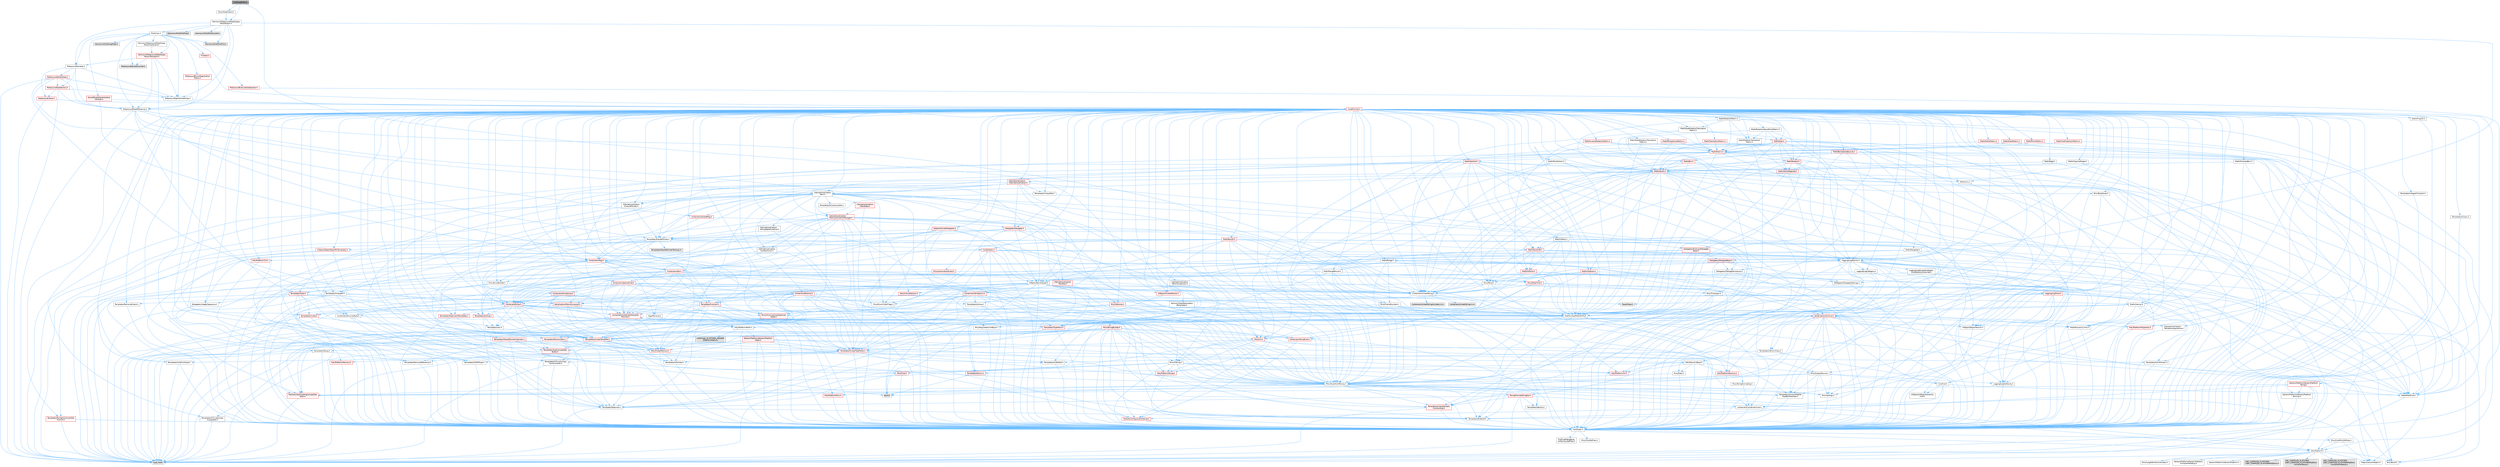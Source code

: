 digraph "MidiNoteFilter.h"
{
 // INTERACTIVE_SVG=YES
 // LATEX_PDF_SIZE
  bgcolor="transparent";
  edge [fontname=Helvetica,fontsize=10,labelfontname=Helvetica,labelfontsize=10];
  node [fontname=Helvetica,fontsize=10,shape=box,height=0.2,width=0.4];
  Node1 [id="Node000001",label="MidiNoteFilter.h",height=0.2,width=0.4,color="gray40", fillcolor="grey60", style="filled", fontcolor="black",tooltip=" "];
  Node1 -> Node2 [id="edge1_Node000001_Node000002",color="steelblue1",style="solid",tooltip=" "];
  Node2 [id="Node000002",label="StuckNoteGuard.h",height=0.2,width=0.4,color="grey40", fillcolor="white", style="filled",URL="$df/dcf/StuckNoteGuard_8h.html",tooltip=" "];
  Node2 -> Node3 [id="edge2_Node000002_Node000003",color="steelblue1",style="solid",tooltip=" "];
  Node3 [id="Node000003",label="HarmonixMetasound/DataTypes\l/MidiStream.h",height=0.2,width=0.4,color="grey40", fillcolor="white", style="filled",URL="$d8/ded/MidiStream_8h.html",tooltip=" "];
  Node3 -> Node4 [id="edge3_Node000003_Node000004",color="steelblue1",style="solid",tooltip=" "];
  Node4 [id="Node000004",label="MetasoundDataReference.h",height=0.2,width=0.4,color="grey40", fillcolor="white", style="filled",URL="$dc/d67/MetasoundDataReference_8h.html",tooltip=" "];
  Node4 -> Node5 [id="edge4_Node000004_Node000005",color="steelblue1",style="solid",tooltip=" "];
  Node5 [id="Node000005",label="type_traits",height=0.2,width=0.4,color="grey60", fillcolor="#E0E0E0", style="filled",tooltip=" "];
  Node4 -> Node6 [id="edge5_Node000004_Node000006",color="steelblue1",style="solid",tooltip=" "];
  Node6 [id="Node000006",label="Containers/UnrealString.h",height=0.2,width=0.4,color="grey40", fillcolor="white", style="filled",URL="$d5/dba/UnrealString_8h.html",tooltip=" "];
  Node6 -> Node7 [id="edge6_Node000006_Node000007",color="steelblue1",style="solid",tooltip=" "];
  Node7 [id="Node000007",label="Containers/UnrealStringIncludes.h.inl",height=0.2,width=0.4,color="grey60", fillcolor="#E0E0E0", style="filled",tooltip=" "];
  Node6 -> Node8 [id="edge7_Node000006_Node000008",color="steelblue1",style="solid",tooltip=" "];
  Node8 [id="Node000008",label="Containers/UnrealString.h.inl",height=0.2,width=0.4,color="grey60", fillcolor="#E0E0E0", style="filled",tooltip=" "];
  Node6 -> Node9 [id="edge8_Node000006_Node000009",color="steelblue1",style="solid",tooltip=" "];
  Node9 [id="Node000009",label="Misc/StringFormatArg.h",height=0.2,width=0.4,color="grey40", fillcolor="white", style="filled",URL="$d2/d16/StringFormatArg_8h.html",tooltip=" "];
  Node9 -> Node10 [id="edge9_Node000009_Node000010",color="steelblue1",style="solid",tooltip=" "];
  Node10 [id="Node000010",label="Containers/ContainersFwd.h",height=0.2,width=0.4,color="grey40", fillcolor="white", style="filled",URL="$d4/d0a/ContainersFwd_8h.html",tooltip=" "];
  Node10 -> Node11 [id="edge10_Node000010_Node000011",color="steelblue1",style="solid",tooltip=" "];
  Node11 [id="Node000011",label="HAL/Platform.h",height=0.2,width=0.4,color="grey40", fillcolor="white", style="filled",URL="$d9/dd0/Platform_8h.html",tooltip=" "];
  Node11 -> Node12 [id="edge11_Node000011_Node000012",color="steelblue1",style="solid",tooltip=" "];
  Node12 [id="Node000012",label="Misc/Build.h",height=0.2,width=0.4,color="grey40", fillcolor="white", style="filled",URL="$d3/dbb/Build_8h.html",tooltip=" "];
  Node11 -> Node13 [id="edge12_Node000011_Node000013",color="steelblue1",style="solid",tooltip=" "];
  Node13 [id="Node000013",label="Misc/LargeWorldCoordinates.h",height=0.2,width=0.4,color="grey40", fillcolor="white", style="filled",URL="$d2/dcb/LargeWorldCoordinates_8h.html",tooltip=" "];
  Node11 -> Node5 [id="edge13_Node000011_Node000005",color="steelblue1",style="solid",tooltip=" "];
  Node11 -> Node14 [id="edge14_Node000011_Node000014",color="steelblue1",style="solid",tooltip=" "];
  Node14 [id="Node000014",label="PreprocessorHelpers.h",height=0.2,width=0.4,color="grey40", fillcolor="white", style="filled",URL="$db/ddb/PreprocessorHelpers_8h.html",tooltip=" "];
  Node11 -> Node15 [id="edge15_Node000011_Node000015",color="steelblue1",style="solid",tooltip=" "];
  Node15 [id="Node000015",label="UBT_COMPILED_PLATFORM\l/UBT_COMPILED_PLATFORMPlatform\lCompilerPreSetup.h",height=0.2,width=0.4,color="grey60", fillcolor="#E0E0E0", style="filled",tooltip=" "];
  Node11 -> Node16 [id="edge16_Node000011_Node000016",color="steelblue1",style="solid",tooltip=" "];
  Node16 [id="Node000016",label="GenericPlatform/GenericPlatform\lCompilerPreSetup.h",height=0.2,width=0.4,color="grey40", fillcolor="white", style="filled",URL="$d9/dc8/GenericPlatformCompilerPreSetup_8h.html",tooltip=" "];
  Node11 -> Node17 [id="edge17_Node000011_Node000017",color="steelblue1",style="solid",tooltip=" "];
  Node17 [id="Node000017",label="GenericPlatform/GenericPlatform.h",height=0.2,width=0.4,color="grey40", fillcolor="white", style="filled",URL="$d6/d84/GenericPlatform_8h.html",tooltip=" "];
  Node11 -> Node18 [id="edge18_Node000011_Node000018",color="steelblue1",style="solid",tooltip=" "];
  Node18 [id="Node000018",label="UBT_COMPILED_PLATFORM\l/UBT_COMPILED_PLATFORMPlatform.h",height=0.2,width=0.4,color="grey60", fillcolor="#E0E0E0", style="filled",tooltip=" "];
  Node11 -> Node19 [id="edge19_Node000011_Node000019",color="steelblue1",style="solid",tooltip=" "];
  Node19 [id="Node000019",label="UBT_COMPILED_PLATFORM\l/UBT_COMPILED_PLATFORMPlatform\lCompilerSetup.h",height=0.2,width=0.4,color="grey60", fillcolor="#E0E0E0", style="filled",tooltip=" "];
  Node10 -> Node20 [id="edge20_Node000010_Node000020",color="steelblue1",style="solid",tooltip=" "];
  Node20 [id="Node000020",label="CoreTypes.h",height=0.2,width=0.4,color="grey40", fillcolor="white", style="filled",URL="$dc/dec/CoreTypes_8h.html",tooltip=" "];
  Node20 -> Node11 [id="edge21_Node000020_Node000011",color="steelblue1",style="solid",tooltip=" "];
  Node20 -> Node21 [id="edge22_Node000020_Node000021",color="steelblue1",style="solid",tooltip=" "];
  Node21 [id="Node000021",label="ProfilingDebugging\l/UMemoryDefines.h",height=0.2,width=0.4,color="grey40", fillcolor="white", style="filled",URL="$d2/da2/UMemoryDefines_8h.html",tooltip=" "];
  Node20 -> Node22 [id="edge23_Node000020_Node000022",color="steelblue1",style="solid",tooltip=" "];
  Node22 [id="Node000022",label="Misc/CoreMiscDefines.h",height=0.2,width=0.4,color="grey40", fillcolor="white", style="filled",URL="$da/d38/CoreMiscDefines_8h.html",tooltip=" "];
  Node22 -> Node11 [id="edge24_Node000022_Node000011",color="steelblue1",style="solid",tooltip=" "];
  Node22 -> Node14 [id="edge25_Node000022_Node000014",color="steelblue1",style="solid",tooltip=" "];
  Node20 -> Node23 [id="edge26_Node000020_Node000023",color="steelblue1",style="solid",tooltip=" "];
  Node23 [id="Node000023",label="Misc/CoreDefines.h",height=0.2,width=0.4,color="grey40", fillcolor="white", style="filled",URL="$d3/dd2/CoreDefines_8h.html",tooltip=" "];
  Node10 -> Node24 [id="edge27_Node000010_Node000024",color="steelblue1",style="solid",tooltip=" "];
  Node24 [id="Node000024",label="Traits/IsContiguousContainer.h",height=0.2,width=0.4,color="red", fillcolor="#FFF0F0", style="filled",URL="$d5/d3c/IsContiguousContainer_8h.html",tooltip=" "];
  Node24 -> Node20 [id="edge28_Node000024_Node000020",color="steelblue1",style="solid",tooltip=" "];
  Node4 -> Node11 [id="edge29_Node000004_Node000011",color="steelblue1",style="solid",tooltip=" "];
  Node4 -> Node27 [id="edge30_Node000004_Node000027",color="steelblue1",style="solid",tooltip=" "];
  Node27 [id="Node000027",label="Internationalization\l/Text.h",height=0.2,width=0.4,color="grey40", fillcolor="white", style="filled",URL="$d6/d35/Text_8h.html",tooltip=" "];
  Node27 -> Node20 [id="edge31_Node000027_Node000020",color="steelblue1",style="solid",tooltip=" "];
  Node27 -> Node28 [id="edge32_Node000027_Node000028",color="steelblue1",style="solid",tooltip=" "];
  Node28 [id="Node000028",label="HAL/PlatformAtomics.h",height=0.2,width=0.4,color="red", fillcolor="#FFF0F0", style="filled",URL="$d3/d36/PlatformAtomics_8h.html",tooltip=" "];
  Node28 -> Node20 [id="edge33_Node000028_Node000020",color="steelblue1",style="solid",tooltip=" "];
  Node27 -> Node31 [id="edge34_Node000027_Node000031",color="steelblue1",style="solid",tooltip=" "];
  Node31 [id="Node000031",label="Misc/AssertionMacros.h",height=0.2,width=0.4,color="grey40", fillcolor="white", style="filled",URL="$d0/dfa/AssertionMacros_8h.html",tooltip=" "];
  Node31 -> Node20 [id="edge35_Node000031_Node000020",color="steelblue1",style="solid",tooltip=" "];
  Node31 -> Node11 [id="edge36_Node000031_Node000011",color="steelblue1",style="solid",tooltip=" "];
  Node31 -> Node32 [id="edge37_Node000031_Node000032",color="steelblue1",style="solid",tooltip=" "];
  Node32 [id="Node000032",label="HAL/PlatformMisc.h",height=0.2,width=0.4,color="red", fillcolor="#FFF0F0", style="filled",URL="$d0/df5/PlatformMisc_8h.html",tooltip=" "];
  Node32 -> Node20 [id="edge38_Node000032_Node000020",color="steelblue1",style="solid",tooltip=" "];
  Node31 -> Node14 [id="edge39_Node000031_Node000014",color="steelblue1",style="solid",tooltip=" "];
  Node31 -> Node61 [id="edge40_Node000031_Node000061",color="steelblue1",style="solid",tooltip=" "];
  Node61 [id="Node000061",label="Templates/EnableIf.h",height=0.2,width=0.4,color="grey40", fillcolor="white", style="filled",URL="$d7/d60/EnableIf_8h.html",tooltip=" "];
  Node61 -> Node20 [id="edge41_Node000061_Node000020",color="steelblue1",style="solid",tooltip=" "];
  Node31 -> Node62 [id="edge42_Node000031_Node000062",color="steelblue1",style="solid",tooltip=" "];
  Node62 [id="Node000062",label="Templates/IsArrayOrRefOf\lTypeByPredicate.h",height=0.2,width=0.4,color="grey40", fillcolor="white", style="filled",URL="$d6/da1/IsArrayOrRefOfTypeByPredicate_8h.html",tooltip=" "];
  Node62 -> Node20 [id="edge43_Node000062_Node000020",color="steelblue1",style="solid",tooltip=" "];
  Node31 -> Node63 [id="edge44_Node000031_Node000063",color="steelblue1",style="solid",tooltip=" "];
  Node63 [id="Node000063",label="Templates/IsValidVariadic\lFunctionArg.h",height=0.2,width=0.4,color="red", fillcolor="#FFF0F0", style="filled",URL="$d0/dc8/IsValidVariadicFunctionArg_8h.html",tooltip=" "];
  Node63 -> Node20 [id="edge45_Node000063_Node000020",color="steelblue1",style="solid",tooltip=" "];
  Node63 -> Node5 [id="edge46_Node000063_Node000005",color="steelblue1",style="solid",tooltip=" "];
  Node31 -> Node65 [id="edge47_Node000031_Node000065",color="steelblue1",style="solid",tooltip=" "];
  Node65 [id="Node000065",label="Traits/IsCharEncodingCompatible\lWith.h",height=0.2,width=0.4,color="red", fillcolor="#FFF0F0", style="filled",URL="$df/dd1/IsCharEncodingCompatibleWith_8h.html",tooltip=" "];
  Node65 -> Node5 [id="edge48_Node000065_Node000005",color="steelblue1",style="solid",tooltip=" "];
  Node31 -> Node67 [id="edge49_Node000031_Node000067",color="steelblue1",style="solid",tooltip=" "];
  Node67 [id="Node000067",label="Misc/VarArgs.h",height=0.2,width=0.4,color="grey40", fillcolor="white", style="filled",URL="$d5/d6f/VarArgs_8h.html",tooltip=" "];
  Node67 -> Node20 [id="edge50_Node000067_Node000020",color="steelblue1",style="solid",tooltip=" "];
  Node31 -> Node68 [id="edge51_Node000031_Node000068",color="steelblue1",style="solid",tooltip=" "];
  Node68 [id="Node000068",label="String/FormatStringSan.h",height=0.2,width=0.4,color="red", fillcolor="#FFF0F0", style="filled",URL="$d3/d8b/FormatStringSan_8h.html",tooltip=" "];
  Node68 -> Node5 [id="edge52_Node000068_Node000005",color="steelblue1",style="solid",tooltip=" "];
  Node68 -> Node20 [id="edge53_Node000068_Node000020",color="steelblue1",style="solid",tooltip=" "];
  Node68 -> Node69 [id="edge54_Node000068_Node000069",color="steelblue1",style="solid",tooltip=" "];
  Node69 [id="Node000069",label="Templates/Requires.h",height=0.2,width=0.4,color="grey40", fillcolor="white", style="filled",URL="$dc/d96/Requires_8h.html",tooltip=" "];
  Node69 -> Node61 [id="edge55_Node000069_Node000061",color="steelblue1",style="solid",tooltip=" "];
  Node69 -> Node5 [id="edge56_Node000069_Node000005",color="steelblue1",style="solid",tooltip=" "];
  Node68 -> Node70 [id="edge57_Node000068_Node000070",color="steelblue1",style="solid",tooltip=" "];
  Node70 [id="Node000070",label="Templates/Identity.h",height=0.2,width=0.4,color="grey40", fillcolor="white", style="filled",URL="$d0/dd5/Identity_8h.html",tooltip=" "];
  Node68 -> Node63 [id="edge58_Node000068_Node000063",color="steelblue1",style="solid",tooltip=" "];
  Node68 -> Node10 [id="edge59_Node000068_Node000010",color="steelblue1",style="solid",tooltip=" "];
  Node31 -> Node74 [id="edge60_Node000031_Node000074",color="steelblue1",style="solid",tooltip=" "];
  Node74 [id="Node000074",label="atomic",height=0.2,width=0.4,color="grey60", fillcolor="#E0E0E0", style="filled",tooltip=" "];
  Node27 -> Node52 [id="edge61_Node000027_Node000052",color="steelblue1",style="solid",tooltip=" "];
  Node52 [id="Node000052",label="Misc/EnumClassFlags.h",height=0.2,width=0.4,color="grey40", fillcolor="white", style="filled",URL="$d8/de7/EnumClassFlags_8h.html",tooltip=" "];
  Node27 -> Node75 [id="edge62_Node000027_Node000075",color="steelblue1",style="solid",tooltip=" "];
  Node75 [id="Node000075",label="Templates/UnrealTypeTraits.h",height=0.2,width=0.4,color="red", fillcolor="#FFF0F0", style="filled",URL="$d2/d2d/UnrealTypeTraits_8h.html",tooltip=" "];
  Node75 -> Node20 [id="edge63_Node000075_Node000020",color="steelblue1",style="solid",tooltip=" "];
  Node75 -> Node76 [id="edge64_Node000075_Node000076",color="steelblue1",style="solid",tooltip=" "];
  Node76 [id="Node000076",label="Templates/IsPointer.h",height=0.2,width=0.4,color="grey40", fillcolor="white", style="filled",URL="$d7/d05/IsPointer_8h.html",tooltip=" "];
  Node76 -> Node20 [id="edge65_Node000076_Node000020",color="steelblue1",style="solid",tooltip=" "];
  Node75 -> Node31 [id="edge66_Node000075_Node000031",color="steelblue1",style="solid",tooltip=" "];
  Node75 -> Node77 [id="edge67_Node000075_Node000077",color="steelblue1",style="solid",tooltip=" "];
  Node77 [id="Node000077",label="Templates/AndOrNot.h",height=0.2,width=0.4,color="grey40", fillcolor="white", style="filled",URL="$db/d0a/AndOrNot_8h.html",tooltip=" "];
  Node77 -> Node20 [id="edge68_Node000077_Node000020",color="steelblue1",style="solid",tooltip=" "];
  Node75 -> Node61 [id="edge69_Node000075_Node000061",color="steelblue1",style="solid",tooltip=" "];
  Node75 -> Node78 [id="edge70_Node000075_Node000078",color="steelblue1",style="solid",tooltip=" "];
  Node78 [id="Node000078",label="Templates/IsArithmetic.h",height=0.2,width=0.4,color="grey40", fillcolor="white", style="filled",URL="$d2/d5d/IsArithmetic_8h.html",tooltip=" "];
  Node78 -> Node20 [id="edge71_Node000078_Node000020",color="steelblue1",style="solid",tooltip=" "];
  Node75 -> Node80 [id="edge72_Node000075_Node000080",color="steelblue1",style="solid",tooltip=" "];
  Node80 [id="Node000080",label="Templates/IsPODType.h",height=0.2,width=0.4,color="grey40", fillcolor="white", style="filled",URL="$d7/db1/IsPODType_8h.html",tooltip=" "];
  Node80 -> Node20 [id="edge73_Node000080_Node000020",color="steelblue1",style="solid",tooltip=" "];
  Node75 -> Node81 [id="edge74_Node000075_Node000081",color="steelblue1",style="solid",tooltip=" "];
  Node81 [id="Node000081",label="Templates/IsUECoreType.h",height=0.2,width=0.4,color="grey40", fillcolor="white", style="filled",URL="$d1/db8/IsUECoreType_8h.html",tooltip=" "];
  Node81 -> Node20 [id="edge75_Node000081_Node000020",color="steelblue1",style="solid",tooltip=" "];
  Node81 -> Node5 [id="edge76_Node000081_Node000005",color="steelblue1",style="solid",tooltip=" "];
  Node75 -> Node82 [id="edge77_Node000075_Node000082",color="steelblue1",style="solid",tooltip=" "];
  Node82 [id="Node000082",label="Templates/IsTriviallyCopy\lConstructible.h",height=0.2,width=0.4,color="grey40", fillcolor="white", style="filled",URL="$d3/d78/IsTriviallyCopyConstructible_8h.html",tooltip=" "];
  Node82 -> Node20 [id="edge78_Node000082_Node000020",color="steelblue1",style="solid",tooltip=" "];
  Node82 -> Node5 [id="edge79_Node000082_Node000005",color="steelblue1",style="solid",tooltip=" "];
  Node27 -> Node83 [id="edge80_Node000027_Node000083",color="steelblue1",style="solid",tooltip=" "];
  Node83 [id="Node000083",label="Containers/Array.h",height=0.2,width=0.4,color="red", fillcolor="#FFF0F0", style="filled",URL="$df/dd0/Array_8h.html",tooltip=" "];
  Node83 -> Node20 [id="edge81_Node000083_Node000020",color="steelblue1",style="solid",tooltip=" "];
  Node83 -> Node31 [id="edge82_Node000083_Node000031",color="steelblue1",style="solid",tooltip=" "];
  Node83 -> Node84 [id="edge83_Node000083_Node000084",color="steelblue1",style="solid",tooltip=" "];
  Node84 [id="Node000084",label="Misc/IntrusiveUnsetOptional\lState.h",height=0.2,width=0.4,color="red", fillcolor="#FFF0F0", style="filled",URL="$d2/d0a/IntrusiveUnsetOptionalState_8h.html",tooltip=" "];
  Node83 -> Node88 [id="edge84_Node000083_Node000088",color="steelblue1",style="solid",tooltip=" "];
  Node88 [id="Node000088",label="HAL/UnrealMemory.h",height=0.2,width=0.4,color="red", fillcolor="#FFF0F0", style="filled",URL="$d9/d96/UnrealMemory_8h.html",tooltip=" "];
  Node88 -> Node20 [id="edge85_Node000088_Node000020",color="steelblue1",style="solid",tooltip=" "];
  Node88 -> Node92 [id="edge86_Node000088_Node000092",color="steelblue1",style="solid",tooltip=" "];
  Node92 [id="Node000092",label="HAL/MemoryBase.h",height=0.2,width=0.4,color="grey40", fillcolor="white", style="filled",URL="$d6/d9f/MemoryBase_8h.html",tooltip=" "];
  Node92 -> Node20 [id="edge87_Node000092_Node000020",color="steelblue1",style="solid",tooltip=" "];
  Node92 -> Node28 [id="edge88_Node000092_Node000028",color="steelblue1",style="solid",tooltip=" "];
  Node92 -> Node40 [id="edge89_Node000092_Node000040",color="steelblue1",style="solid",tooltip=" "];
  Node40 [id="Node000040",label="HAL/PlatformCrt.h",height=0.2,width=0.4,color="red", fillcolor="#FFF0F0", style="filled",URL="$d8/d75/PlatformCrt_8h.html",tooltip=" "];
  Node92 -> Node93 [id="edge90_Node000092_Node000093",color="steelblue1",style="solid",tooltip=" "];
  Node93 [id="Node000093",label="Misc/Exec.h",height=0.2,width=0.4,color="grey40", fillcolor="white", style="filled",URL="$de/ddb/Exec_8h.html",tooltip=" "];
  Node93 -> Node20 [id="edge91_Node000093_Node000020",color="steelblue1",style="solid",tooltip=" "];
  Node93 -> Node31 [id="edge92_Node000093_Node000031",color="steelblue1",style="solid",tooltip=" "];
  Node92 -> Node94 [id="edge93_Node000092_Node000094",color="steelblue1",style="solid",tooltip=" "];
  Node94 [id="Node000094",label="Misc/OutputDevice.h",height=0.2,width=0.4,color="grey40", fillcolor="white", style="filled",URL="$d7/d32/OutputDevice_8h.html",tooltip=" "];
  Node94 -> Node36 [id="edge94_Node000094_Node000036",color="steelblue1",style="solid",tooltip=" "];
  Node36 [id="Node000036",label="CoreFwd.h",height=0.2,width=0.4,color="grey40", fillcolor="white", style="filled",URL="$d1/d1e/CoreFwd_8h.html",tooltip=" "];
  Node36 -> Node20 [id="edge95_Node000036_Node000020",color="steelblue1",style="solid",tooltip=" "];
  Node36 -> Node10 [id="edge96_Node000036_Node000010",color="steelblue1",style="solid",tooltip=" "];
  Node36 -> Node37 [id="edge97_Node000036_Node000037",color="steelblue1",style="solid",tooltip=" "];
  Node37 [id="Node000037",label="Math/MathFwd.h",height=0.2,width=0.4,color="grey40", fillcolor="white", style="filled",URL="$d2/d10/MathFwd_8h.html",tooltip=" "];
  Node37 -> Node11 [id="edge98_Node000037_Node000011",color="steelblue1",style="solid",tooltip=" "];
  Node36 -> Node38 [id="edge99_Node000036_Node000038",color="steelblue1",style="solid",tooltip=" "];
  Node38 [id="Node000038",label="UObject/UObjectHierarchy\lFwd.h",height=0.2,width=0.4,color="grey40", fillcolor="white", style="filled",URL="$d3/d13/UObjectHierarchyFwd_8h.html",tooltip=" "];
  Node94 -> Node20 [id="edge100_Node000094_Node000020",color="steelblue1",style="solid",tooltip=" "];
  Node94 -> Node95 [id="edge101_Node000094_Node000095",color="steelblue1",style="solid",tooltip=" "];
  Node95 [id="Node000095",label="Logging/LogVerbosity.h",height=0.2,width=0.4,color="grey40", fillcolor="white", style="filled",URL="$d2/d8f/LogVerbosity_8h.html",tooltip=" "];
  Node95 -> Node20 [id="edge102_Node000095_Node000020",color="steelblue1",style="solid",tooltip=" "];
  Node94 -> Node67 [id="edge103_Node000094_Node000067",color="steelblue1",style="solid",tooltip=" "];
  Node94 -> Node62 [id="edge104_Node000094_Node000062",color="steelblue1",style="solid",tooltip=" "];
  Node94 -> Node63 [id="edge105_Node000094_Node000063",color="steelblue1",style="solid",tooltip=" "];
  Node94 -> Node65 [id="edge106_Node000094_Node000065",color="steelblue1",style="solid",tooltip=" "];
  Node92 -> Node96 [id="edge107_Node000092_Node000096",color="steelblue1",style="solid",tooltip=" "];
  Node96 [id="Node000096",label="Templates/Atomic.h",height=0.2,width=0.4,color="red", fillcolor="#FFF0F0", style="filled",URL="$d3/d91/Atomic_8h.html",tooltip=" "];
  Node96 -> Node74 [id="edge108_Node000096_Node000074",color="steelblue1",style="solid",tooltip=" "];
  Node88 -> Node103 [id="edge109_Node000088_Node000103",color="steelblue1",style="solid",tooltip=" "];
  Node103 [id="Node000103",label="HAL/PlatformMemory.h",height=0.2,width=0.4,color="red", fillcolor="#FFF0F0", style="filled",URL="$de/d68/PlatformMemory_8h.html",tooltip=" "];
  Node103 -> Node20 [id="edge110_Node000103_Node000020",color="steelblue1",style="solid",tooltip=" "];
  Node88 -> Node76 [id="edge111_Node000088_Node000076",color="steelblue1",style="solid",tooltip=" "];
  Node83 -> Node75 [id="edge112_Node000083_Node000075",color="steelblue1",style="solid",tooltip=" "];
  Node83 -> Node106 [id="edge113_Node000083_Node000106",color="steelblue1",style="solid",tooltip=" "];
  Node106 [id="Node000106",label="Templates/UnrealTemplate.h",height=0.2,width=0.4,color="red", fillcolor="#FFF0F0", style="filled",URL="$d4/d24/UnrealTemplate_8h.html",tooltip=" "];
  Node106 -> Node20 [id="edge114_Node000106_Node000020",color="steelblue1",style="solid",tooltip=" "];
  Node106 -> Node76 [id="edge115_Node000106_Node000076",color="steelblue1",style="solid",tooltip=" "];
  Node106 -> Node88 [id="edge116_Node000106_Node000088",color="steelblue1",style="solid",tooltip=" "];
  Node106 -> Node75 [id="edge117_Node000106_Node000075",color="steelblue1",style="solid",tooltip=" "];
  Node106 -> Node109 [id="edge118_Node000106_Node000109",color="steelblue1",style="solid",tooltip=" "];
  Node109 [id="Node000109",label="Templates/RemoveReference.h",height=0.2,width=0.4,color="grey40", fillcolor="white", style="filled",URL="$da/dbe/RemoveReference_8h.html",tooltip=" "];
  Node109 -> Node20 [id="edge119_Node000109_Node000020",color="steelblue1",style="solid",tooltip=" "];
  Node106 -> Node69 [id="edge120_Node000106_Node000069",color="steelblue1",style="solid",tooltip=" "];
  Node106 -> Node110 [id="edge121_Node000106_Node000110",color="steelblue1",style="solid",tooltip=" "];
  Node110 [id="Node000110",label="Templates/TypeCompatible\lBytes.h",height=0.2,width=0.4,color="red", fillcolor="#FFF0F0", style="filled",URL="$df/d0a/TypeCompatibleBytes_8h.html",tooltip=" "];
  Node110 -> Node20 [id="edge122_Node000110_Node000020",color="steelblue1",style="solid",tooltip=" "];
  Node110 -> Node5 [id="edge123_Node000110_Node000005",color="steelblue1",style="solid",tooltip=" "];
  Node106 -> Node70 [id="edge124_Node000106_Node000070",color="steelblue1",style="solid",tooltip=" "];
  Node106 -> Node24 [id="edge125_Node000106_Node000024",color="steelblue1",style="solid",tooltip=" "];
  Node106 -> Node5 [id="edge126_Node000106_Node000005",color="steelblue1",style="solid",tooltip=" "];
  Node83 -> Node113 [id="edge127_Node000083_Node000113",color="steelblue1",style="solid",tooltip=" "];
  Node113 [id="Node000113",label="Containers/ContainerAllocation\lPolicies.h",height=0.2,width=0.4,color="red", fillcolor="#FFF0F0", style="filled",URL="$d7/dff/ContainerAllocationPolicies_8h.html",tooltip=" "];
  Node113 -> Node20 [id="edge128_Node000113_Node000020",color="steelblue1",style="solid",tooltip=" "];
  Node113 -> Node113 [id="edge129_Node000113_Node000113",color="steelblue1",style="solid",tooltip=" "];
  Node113 -> Node115 [id="edge130_Node000113_Node000115",color="steelblue1",style="solid",tooltip=" "];
  Node115 [id="Node000115",label="HAL/PlatformMath.h",height=0.2,width=0.4,color="grey40", fillcolor="white", style="filled",URL="$dc/d53/PlatformMath_8h.html",tooltip=" "];
  Node115 -> Node20 [id="edge131_Node000115_Node000020",color="steelblue1",style="solid",tooltip=" "];
  Node115 -> Node116 [id="edge132_Node000115_Node000116",color="steelblue1",style="solid",tooltip=" "];
  Node116 [id="Node000116",label="GenericPlatform/GenericPlatform\lMath.h",height=0.2,width=0.4,color="red", fillcolor="#FFF0F0", style="filled",URL="$d5/d79/GenericPlatformMath_8h.html",tooltip=" "];
  Node116 -> Node20 [id="edge133_Node000116_Node000020",color="steelblue1",style="solid",tooltip=" "];
  Node116 -> Node10 [id="edge134_Node000116_Node000010",color="steelblue1",style="solid",tooltip=" "];
  Node116 -> Node40 [id="edge135_Node000116_Node000040",color="steelblue1",style="solid",tooltip=" "];
  Node116 -> Node77 [id="edge136_Node000116_Node000077",color="steelblue1",style="solid",tooltip=" "];
  Node116 -> Node117 [id="edge137_Node000116_Node000117",color="steelblue1",style="solid",tooltip=" "];
  Node117 [id="Node000117",label="Templates/Decay.h",height=0.2,width=0.4,color="grey40", fillcolor="white", style="filled",URL="$dd/d0f/Decay_8h.html",tooltip=" "];
  Node117 -> Node20 [id="edge138_Node000117_Node000020",color="steelblue1",style="solid",tooltip=" "];
  Node117 -> Node109 [id="edge139_Node000117_Node000109",color="steelblue1",style="solid",tooltip=" "];
  Node117 -> Node5 [id="edge140_Node000117_Node000005",color="steelblue1",style="solid",tooltip=" "];
  Node116 -> Node75 [id="edge141_Node000116_Node000075",color="steelblue1",style="solid",tooltip=" "];
  Node116 -> Node69 [id="edge142_Node000116_Node000069",color="steelblue1",style="solid",tooltip=" "];
  Node116 -> Node110 [id="edge143_Node000116_Node000110",color="steelblue1",style="solid",tooltip=" "];
  Node116 -> Node5 [id="edge144_Node000116_Node000005",color="steelblue1",style="solid",tooltip=" "];
  Node115 -> Node122 [id="edge145_Node000115_Node000122",color="steelblue1",style="solid",tooltip=" "];
  Node122 [id="Node000122",label="COMPILED_PLATFORM_HEADER\l(PlatformMath.h)",height=0.2,width=0.4,color="grey60", fillcolor="#E0E0E0", style="filled",tooltip=" "];
  Node113 -> Node88 [id="edge146_Node000113_Node000088",color="steelblue1",style="solid",tooltip=" "];
  Node113 -> Node50 [id="edge147_Node000113_Node000050",color="steelblue1",style="solid",tooltip=" "];
  Node50 [id="Node000050",label="Math/NumericLimits.h",height=0.2,width=0.4,color="grey40", fillcolor="white", style="filled",URL="$df/d1b/NumericLimits_8h.html",tooltip=" "];
  Node50 -> Node20 [id="edge148_Node000050_Node000020",color="steelblue1",style="solid",tooltip=" "];
  Node113 -> Node31 [id="edge149_Node000113_Node000031",color="steelblue1",style="solid",tooltip=" "];
  Node113 -> Node124 [id="edge150_Node000113_Node000124",color="steelblue1",style="solid",tooltip=" "];
  Node124 [id="Node000124",label="Templates/MemoryOps.h",height=0.2,width=0.4,color="red", fillcolor="#FFF0F0", style="filled",URL="$db/dea/MemoryOps_8h.html",tooltip=" "];
  Node124 -> Node20 [id="edge151_Node000124_Node000020",color="steelblue1",style="solid",tooltip=" "];
  Node124 -> Node88 [id="edge152_Node000124_Node000088",color="steelblue1",style="solid",tooltip=" "];
  Node124 -> Node101 [id="edge153_Node000124_Node000101",color="steelblue1",style="solid",tooltip=" "];
  Node101 [id="Node000101",label="Templates/IsTriviallyCopy\lAssignable.h",height=0.2,width=0.4,color="grey40", fillcolor="white", style="filled",URL="$d2/df2/IsTriviallyCopyAssignable_8h.html",tooltip=" "];
  Node101 -> Node20 [id="edge154_Node000101_Node000020",color="steelblue1",style="solid",tooltip=" "];
  Node101 -> Node5 [id="edge155_Node000101_Node000005",color="steelblue1",style="solid",tooltip=" "];
  Node124 -> Node82 [id="edge156_Node000124_Node000082",color="steelblue1",style="solid",tooltip=" "];
  Node124 -> Node69 [id="edge157_Node000124_Node000069",color="steelblue1",style="solid",tooltip=" "];
  Node124 -> Node75 [id="edge158_Node000124_Node000075",color="steelblue1",style="solid",tooltip=" "];
  Node124 -> Node5 [id="edge159_Node000124_Node000005",color="steelblue1",style="solid",tooltip=" "];
  Node113 -> Node110 [id="edge160_Node000113_Node000110",color="steelblue1",style="solid",tooltip=" "];
  Node113 -> Node5 [id="edge161_Node000113_Node000005",color="steelblue1",style="solid",tooltip=" "];
  Node83 -> Node126 [id="edge162_Node000083_Node000126",color="steelblue1",style="solid",tooltip=" "];
  Node126 [id="Node000126",label="Serialization/Archive.h",height=0.2,width=0.4,color="red", fillcolor="#FFF0F0", style="filled",URL="$d7/d3b/Archive_8h.html",tooltip=" "];
  Node126 -> Node36 [id="edge163_Node000126_Node000036",color="steelblue1",style="solid",tooltip=" "];
  Node126 -> Node20 [id="edge164_Node000126_Node000020",color="steelblue1",style="solid",tooltip=" "];
  Node126 -> Node127 [id="edge165_Node000126_Node000127",color="steelblue1",style="solid",tooltip=" "];
  Node127 [id="Node000127",label="HAL/PlatformProperties.h",height=0.2,width=0.4,color="red", fillcolor="#FFF0F0", style="filled",URL="$d9/db0/PlatformProperties_8h.html",tooltip=" "];
  Node127 -> Node20 [id="edge166_Node000127_Node000020",color="steelblue1",style="solid",tooltip=" "];
  Node126 -> Node130 [id="edge167_Node000126_Node000130",color="steelblue1",style="solid",tooltip=" "];
  Node130 [id="Node000130",label="Internationalization\l/TextNamespaceFwd.h",height=0.2,width=0.4,color="grey40", fillcolor="white", style="filled",URL="$d8/d97/TextNamespaceFwd_8h.html",tooltip=" "];
  Node130 -> Node20 [id="edge168_Node000130_Node000020",color="steelblue1",style="solid",tooltip=" "];
  Node126 -> Node37 [id="edge169_Node000126_Node000037",color="steelblue1",style="solid",tooltip=" "];
  Node126 -> Node31 [id="edge170_Node000126_Node000031",color="steelblue1",style="solid",tooltip=" "];
  Node126 -> Node12 [id="edge171_Node000126_Node000012",color="steelblue1",style="solid",tooltip=" "];
  Node126 -> Node131 [id="edge172_Node000126_Node000131",color="steelblue1",style="solid",tooltip=" "];
  Node131 [id="Node000131",label="Misc/EngineVersionBase.h",height=0.2,width=0.4,color="grey40", fillcolor="white", style="filled",URL="$d5/d2b/EngineVersionBase_8h.html",tooltip=" "];
  Node131 -> Node20 [id="edge173_Node000131_Node000020",color="steelblue1",style="solid",tooltip=" "];
  Node126 -> Node67 [id="edge174_Node000126_Node000067",color="steelblue1",style="solid",tooltip=" "];
  Node126 -> Node61 [id="edge175_Node000126_Node000061",color="steelblue1",style="solid",tooltip=" "];
  Node126 -> Node62 [id="edge176_Node000126_Node000062",color="steelblue1",style="solid",tooltip=" "];
  Node126 -> Node134 [id="edge177_Node000126_Node000134",color="steelblue1",style="solid",tooltip=" "];
  Node134 [id="Node000134",label="Templates/IsEnumClass.h",height=0.2,width=0.4,color="grey40", fillcolor="white", style="filled",URL="$d7/d15/IsEnumClass_8h.html",tooltip=" "];
  Node134 -> Node20 [id="edge178_Node000134_Node000020",color="steelblue1",style="solid",tooltip=" "];
  Node134 -> Node77 [id="edge179_Node000134_Node000077",color="steelblue1",style="solid",tooltip=" "];
  Node126 -> Node63 [id="edge180_Node000126_Node000063",color="steelblue1",style="solid",tooltip=" "];
  Node126 -> Node106 [id="edge181_Node000126_Node000106",color="steelblue1",style="solid",tooltip=" "];
  Node126 -> Node65 [id="edge182_Node000126_Node000065",color="steelblue1",style="solid",tooltip=" "];
  Node126 -> Node135 [id="edge183_Node000126_Node000135",color="steelblue1",style="solid",tooltip=" "];
  Node135 [id="Node000135",label="UObject/ObjectVersion.h",height=0.2,width=0.4,color="grey40", fillcolor="white", style="filled",URL="$da/d63/ObjectVersion_8h.html",tooltip=" "];
  Node135 -> Node20 [id="edge184_Node000135_Node000020",color="steelblue1",style="solid",tooltip=" "];
  Node83 -> Node152 [id="edge185_Node000083_Node000152",color="steelblue1",style="solid",tooltip=" "];
  Node152 [id="Node000152",label="Templates/Invoke.h",height=0.2,width=0.4,color="red", fillcolor="#FFF0F0", style="filled",URL="$d7/deb/Invoke_8h.html",tooltip=" "];
  Node152 -> Node20 [id="edge186_Node000152_Node000020",color="steelblue1",style="solid",tooltip=" "];
  Node152 -> Node106 [id="edge187_Node000152_Node000106",color="steelblue1",style="solid",tooltip=" "];
  Node152 -> Node5 [id="edge188_Node000152_Node000005",color="steelblue1",style="solid",tooltip=" "];
  Node83 -> Node157 [id="edge189_Node000083_Node000157",color="steelblue1",style="solid",tooltip=" "];
  Node157 [id="Node000157",label="Templates/Less.h",height=0.2,width=0.4,color="grey40", fillcolor="white", style="filled",URL="$de/dc8/Less_8h.html",tooltip=" "];
  Node157 -> Node20 [id="edge190_Node000157_Node000020",color="steelblue1",style="solid",tooltip=" "];
  Node157 -> Node106 [id="edge191_Node000157_Node000106",color="steelblue1",style="solid",tooltip=" "];
  Node83 -> Node69 [id="edge192_Node000083_Node000069",color="steelblue1",style="solid",tooltip=" "];
  Node83 -> Node165 [id="edge193_Node000083_Node000165",color="steelblue1",style="solid",tooltip=" "];
  Node165 [id="Node000165",label="Templates/Sorting.h",height=0.2,width=0.4,color="red", fillcolor="#FFF0F0", style="filled",URL="$d3/d9e/Sorting_8h.html",tooltip=" "];
  Node165 -> Node20 [id="edge194_Node000165_Node000020",color="steelblue1",style="solid",tooltip=" "];
  Node165 -> Node115 [id="edge195_Node000165_Node000115",color="steelblue1",style="solid",tooltip=" "];
  Node165 -> Node157 [id="edge196_Node000165_Node000157",color="steelblue1",style="solid",tooltip=" "];
  Node83 -> Node169 [id="edge197_Node000083_Node000169",color="steelblue1",style="solid",tooltip=" "];
  Node169 [id="Node000169",label="Templates/AlignmentTemplates.h",height=0.2,width=0.4,color="red", fillcolor="#FFF0F0", style="filled",URL="$dd/d32/AlignmentTemplates_8h.html",tooltip=" "];
  Node169 -> Node20 [id="edge198_Node000169_Node000020",color="steelblue1",style="solid",tooltip=" "];
  Node169 -> Node76 [id="edge199_Node000169_Node000076",color="steelblue1",style="solid",tooltip=" "];
  Node83 -> Node5 [id="edge200_Node000083_Node000005",color="steelblue1",style="solid",tooltip=" "];
  Node27 -> Node6 [id="edge201_Node000027_Node000006",color="steelblue1",style="solid",tooltip=" "];
  Node27 -> Node170 [id="edge202_Node000027_Node000170",color="steelblue1",style="solid",tooltip=" "];
  Node170 [id="Node000170",label="Containers/SortedMap.h",height=0.2,width=0.4,color="red", fillcolor="#FFF0F0", style="filled",URL="$d1/dcf/SortedMap_8h.html",tooltip=" "];
  Node170 -> Node171 [id="edge203_Node000170_Node000171",color="steelblue1",style="solid",tooltip=" "];
  Node171 [id="Node000171",label="Containers/Map.h",height=0.2,width=0.4,color="red", fillcolor="#FFF0F0", style="filled",URL="$df/d79/Map_8h.html",tooltip=" "];
  Node171 -> Node20 [id="edge204_Node000171_Node000020",color="steelblue1",style="solid",tooltip=" "];
  Node171 -> Node172 [id="edge205_Node000171_Node000172",color="steelblue1",style="solid",tooltip=" "];
  Node172 [id="Node000172",label="Algo/Reverse.h",height=0.2,width=0.4,color="grey40", fillcolor="white", style="filled",URL="$d5/d93/Reverse_8h.html",tooltip=" "];
  Node172 -> Node20 [id="edge206_Node000172_Node000020",color="steelblue1",style="solid",tooltip=" "];
  Node172 -> Node106 [id="edge207_Node000172_Node000106",color="steelblue1",style="solid",tooltip=" "];
  Node171 -> Node173 [id="edge208_Node000171_Node000173",color="steelblue1",style="solid",tooltip=" "];
  Node173 [id="Node000173",label="Containers/Set.h",height=0.2,width=0.4,color="red", fillcolor="#FFF0F0", style="filled",URL="$d4/d45/Set_8h.html",tooltip=" "];
  Node173 -> Node113 [id="edge209_Node000173_Node000113",color="steelblue1",style="solid",tooltip=" "];
  Node173 -> Node175 [id="edge210_Node000173_Node000175",color="steelblue1",style="solid",tooltip=" "];
  Node175 [id="Node000175",label="Containers/SparseArray.h",height=0.2,width=0.4,color="red", fillcolor="#FFF0F0", style="filled",URL="$d5/dbf/SparseArray_8h.html",tooltip=" "];
  Node175 -> Node20 [id="edge211_Node000175_Node000020",color="steelblue1",style="solid",tooltip=" "];
  Node175 -> Node31 [id="edge212_Node000175_Node000031",color="steelblue1",style="solid",tooltip=" "];
  Node175 -> Node88 [id="edge213_Node000175_Node000088",color="steelblue1",style="solid",tooltip=" "];
  Node175 -> Node75 [id="edge214_Node000175_Node000075",color="steelblue1",style="solid",tooltip=" "];
  Node175 -> Node106 [id="edge215_Node000175_Node000106",color="steelblue1",style="solid",tooltip=" "];
  Node175 -> Node113 [id="edge216_Node000175_Node000113",color="steelblue1",style="solid",tooltip=" "];
  Node175 -> Node157 [id="edge217_Node000175_Node000157",color="steelblue1",style="solid",tooltip=" "];
  Node175 -> Node83 [id="edge218_Node000175_Node000083",color="steelblue1",style="solid",tooltip=" "];
  Node175 -> Node168 [id="edge219_Node000175_Node000168",color="steelblue1",style="solid",tooltip=" "];
  Node168 [id="Node000168",label="Math/UnrealMathUtility.h",height=0.2,width=0.4,color="grey40", fillcolor="white", style="filled",URL="$db/db8/UnrealMathUtility_8h.html",tooltip=" "];
  Node168 -> Node20 [id="edge220_Node000168_Node000020",color="steelblue1",style="solid",tooltip=" "];
  Node168 -> Node31 [id="edge221_Node000168_Node000031",color="steelblue1",style="solid",tooltip=" "];
  Node168 -> Node115 [id="edge222_Node000168_Node000115",color="steelblue1",style="solid",tooltip=" "];
  Node168 -> Node37 [id="edge223_Node000168_Node000037",color="steelblue1",style="solid",tooltip=" "];
  Node168 -> Node70 [id="edge224_Node000168_Node000070",color="steelblue1",style="solid",tooltip=" "];
  Node168 -> Node69 [id="edge225_Node000168_Node000069",color="steelblue1",style="solid",tooltip=" "];
  Node175 -> Node176 [id="edge226_Node000175_Node000176",color="steelblue1",style="solid",tooltip=" "];
  Node176 [id="Node000176",label="Containers/ScriptArray.h",height=0.2,width=0.4,color="red", fillcolor="#FFF0F0", style="filled",URL="$dc/daf/ScriptArray_8h.html",tooltip=" "];
  Node176 -> Node20 [id="edge227_Node000176_Node000020",color="steelblue1",style="solid",tooltip=" "];
  Node176 -> Node31 [id="edge228_Node000176_Node000031",color="steelblue1",style="solid",tooltip=" "];
  Node176 -> Node88 [id="edge229_Node000176_Node000088",color="steelblue1",style="solid",tooltip=" "];
  Node176 -> Node113 [id="edge230_Node000176_Node000113",color="steelblue1",style="solid",tooltip=" "];
  Node176 -> Node83 [id="edge231_Node000176_Node000083",color="steelblue1",style="solid",tooltip=" "];
  Node175 -> Node177 [id="edge232_Node000175_Node000177",color="steelblue1",style="solid",tooltip=" "];
  Node177 [id="Node000177",label="Containers/BitArray.h",height=0.2,width=0.4,color="red", fillcolor="#FFF0F0", style="filled",URL="$d1/de4/BitArray_8h.html",tooltip=" "];
  Node177 -> Node113 [id="edge233_Node000177_Node000113",color="steelblue1",style="solid",tooltip=" "];
  Node177 -> Node20 [id="edge234_Node000177_Node000020",color="steelblue1",style="solid",tooltip=" "];
  Node177 -> Node28 [id="edge235_Node000177_Node000028",color="steelblue1",style="solid",tooltip=" "];
  Node177 -> Node88 [id="edge236_Node000177_Node000088",color="steelblue1",style="solid",tooltip=" "];
  Node177 -> Node168 [id="edge237_Node000177_Node000168",color="steelblue1",style="solid",tooltip=" "];
  Node177 -> Node31 [id="edge238_Node000177_Node000031",color="steelblue1",style="solid",tooltip=" "];
  Node177 -> Node52 [id="edge239_Node000177_Node000052",color="steelblue1",style="solid",tooltip=" "];
  Node177 -> Node126 [id="edge240_Node000177_Node000126",color="steelblue1",style="solid",tooltip=" "];
  Node177 -> Node137 [id="edge241_Node000177_Node000137",color="steelblue1",style="solid",tooltip=" "];
  Node137 [id="Node000137",label="Serialization/MemoryLayout.h",height=0.2,width=0.4,color="red", fillcolor="#FFF0F0", style="filled",URL="$d7/d66/MemoryLayout_8h.html",tooltip=" "];
  Node137 -> Node140 [id="edge242_Node000137_Node000140",color="steelblue1",style="solid",tooltip=" "];
  Node140 [id="Node000140",label="Containers/EnumAsByte.h",height=0.2,width=0.4,color="grey40", fillcolor="white", style="filled",URL="$d6/d9a/EnumAsByte_8h.html",tooltip=" "];
  Node140 -> Node20 [id="edge243_Node000140_Node000020",color="steelblue1",style="solid",tooltip=" "];
  Node140 -> Node80 [id="edge244_Node000140_Node000080",color="steelblue1",style="solid",tooltip=" "];
  Node140 -> Node141 [id="edge245_Node000140_Node000141",color="steelblue1",style="solid",tooltip=" "];
  Node141 [id="Node000141",label="Templates/TypeHash.h",height=0.2,width=0.4,color="red", fillcolor="#FFF0F0", style="filled",URL="$d1/d62/TypeHash_8h.html",tooltip=" "];
  Node141 -> Node20 [id="edge246_Node000141_Node000020",color="steelblue1",style="solid",tooltip=" "];
  Node141 -> Node69 [id="edge247_Node000141_Node000069",color="steelblue1",style="solid",tooltip=" "];
  Node141 -> Node142 [id="edge248_Node000141_Node000142",color="steelblue1",style="solid",tooltip=" "];
  Node142 [id="Node000142",label="Misc/Crc.h",height=0.2,width=0.4,color="red", fillcolor="#FFF0F0", style="filled",URL="$d4/dd2/Crc_8h.html",tooltip=" "];
  Node142 -> Node20 [id="edge249_Node000142_Node000020",color="steelblue1",style="solid",tooltip=" "];
  Node142 -> Node90 [id="edge250_Node000142_Node000090",color="steelblue1",style="solid",tooltip=" "];
  Node90 [id="Node000090",label="HAL/PlatformString.h",height=0.2,width=0.4,color="red", fillcolor="#FFF0F0", style="filled",URL="$db/db5/PlatformString_8h.html",tooltip=" "];
  Node90 -> Node20 [id="edge251_Node000090_Node000020",color="steelblue1",style="solid",tooltip=" "];
  Node142 -> Node31 [id="edge252_Node000142_Node000031",color="steelblue1",style="solid",tooltip=" "];
  Node142 -> Node143 [id="edge253_Node000142_Node000143",color="steelblue1",style="solid",tooltip=" "];
  Node143 [id="Node000143",label="Misc/CString.h",height=0.2,width=0.4,color="grey40", fillcolor="white", style="filled",URL="$d2/d49/CString_8h.html",tooltip=" "];
  Node143 -> Node20 [id="edge254_Node000143_Node000020",color="steelblue1",style="solid",tooltip=" "];
  Node143 -> Node40 [id="edge255_Node000143_Node000040",color="steelblue1",style="solid",tooltip=" "];
  Node143 -> Node90 [id="edge256_Node000143_Node000090",color="steelblue1",style="solid",tooltip=" "];
  Node143 -> Node31 [id="edge257_Node000143_Node000031",color="steelblue1",style="solid",tooltip=" "];
  Node143 -> Node144 [id="edge258_Node000143_Node000144",color="steelblue1",style="solid",tooltip=" "];
  Node144 [id="Node000144",label="Misc/Char.h",height=0.2,width=0.4,color="red", fillcolor="#FFF0F0", style="filled",URL="$d0/d58/Char_8h.html",tooltip=" "];
  Node144 -> Node20 [id="edge259_Node000144_Node000020",color="steelblue1",style="solid",tooltip=" "];
  Node144 -> Node5 [id="edge260_Node000144_Node000005",color="steelblue1",style="solid",tooltip=" "];
  Node143 -> Node67 [id="edge261_Node000143_Node000067",color="steelblue1",style="solid",tooltip=" "];
  Node143 -> Node62 [id="edge262_Node000143_Node000062",color="steelblue1",style="solid",tooltip=" "];
  Node143 -> Node63 [id="edge263_Node000143_Node000063",color="steelblue1",style="solid",tooltip=" "];
  Node143 -> Node65 [id="edge264_Node000143_Node000065",color="steelblue1",style="solid",tooltip=" "];
  Node142 -> Node144 [id="edge265_Node000142_Node000144",color="steelblue1",style="solid",tooltip=" "];
  Node142 -> Node75 [id="edge266_Node000142_Node000075",color="steelblue1",style="solid",tooltip=" "];
  Node141 -> Node5 [id="edge267_Node000141_Node000005",color="steelblue1",style="solid",tooltip=" "];
  Node137 -> Node34 [id="edge268_Node000137_Node000034",color="steelblue1",style="solid",tooltip=" "];
  Node34 [id="Node000034",label="Containers/StringFwd.h",height=0.2,width=0.4,color="red", fillcolor="#FFF0F0", style="filled",URL="$df/d37/StringFwd_8h.html",tooltip=" "];
  Node34 -> Node20 [id="edge269_Node000034_Node000020",color="steelblue1",style="solid",tooltip=" "];
  Node34 -> Node24 [id="edge270_Node000034_Node000024",color="steelblue1",style="solid",tooltip=" "];
  Node137 -> Node88 [id="edge271_Node000137_Node000088",color="steelblue1",style="solid",tooltip=" "];
  Node137 -> Node61 [id="edge272_Node000137_Node000061",color="steelblue1",style="solid",tooltip=" "];
  Node137 -> Node106 [id="edge273_Node000137_Node000106",color="steelblue1",style="solid",tooltip=" "];
  Node177 -> Node61 [id="edge274_Node000177_Node000061",color="steelblue1",style="solid",tooltip=" "];
  Node177 -> Node152 [id="edge275_Node000177_Node000152",color="steelblue1",style="solid",tooltip=" "];
  Node177 -> Node106 [id="edge276_Node000177_Node000106",color="steelblue1",style="solid",tooltip=" "];
  Node177 -> Node75 [id="edge277_Node000177_Node000075",color="steelblue1",style="solid",tooltip=" "];
  Node175 -> Node6 [id="edge278_Node000175_Node000006",color="steelblue1",style="solid",tooltip=" "];
  Node175 -> Node84 [id="edge279_Node000175_Node000084",color="steelblue1",style="solid",tooltip=" "];
  Node173 -> Node10 [id="edge280_Node000173_Node000010",color="steelblue1",style="solid",tooltip=" "];
  Node173 -> Node168 [id="edge281_Node000173_Node000168",color="steelblue1",style="solid",tooltip=" "];
  Node173 -> Node31 [id="edge282_Node000173_Node000031",color="steelblue1",style="solid",tooltip=" "];
  Node173 -> Node194 [id="edge283_Node000173_Node000194",color="steelblue1",style="solid",tooltip=" "];
  Node194 [id="Node000194",label="Misc/StructBuilder.h",height=0.2,width=0.4,color="grey40", fillcolor="white", style="filled",URL="$d9/db3/StructBuilder_8h.html",tooltip=" "];
  Node194 -> Node20 [id="edge284_Node000194_Node000020",color="steelblue1",style="solid",tooltip=" "];
  Node194 -> Node168 [id="edge285_Node000194_Node000168",color="steelblue1",style="solid",tooltip=" "];
  Node194 -> Node169 [id="edge286_Node000194_Node000169",color="steelblue1",style="solid",tooltip=" "];
  Node173 -> Node195 [id="edge287_Node000173_Node000195",color="steelblue1",style="solid",tooltip=" "];
  Node195 [id="Node000195",label="Templates/Function.h",height=0.2,width=0.4,color="red", fillcolor="#FFF0F0", style="filled",URL="$df/df5/Function_8h.html",tooltip=" "];
  Node195 -> Node20 [id="edge288_Node000195_Node000020",color="steelblue1",style="solid",tooltip=" "];
  Node195 -> Node31 [id="edge289_Node000195_Node000031",color="steelblue1",style="solid",tooltip=" "];
  Node195 -> Node84 [id="edge290_Node000195_Node000084",color="steelblue1",style="solid",tooltip=" "];
  Node195 -> Node88 [id="edge291_Node000195_Node000088",color="steelblue1",style="solid",tooltip=" "];
  Node195 -> Node75 [id="edge292_Node000195_Node000075",color="steelblue1",style="solid",tooltip=" "];
  Node195 -> Node152 [id="edge293_Node000195_Node000152",color="steelblue1",style="solid",tooltip=" "];
  Node195 -> Node106 [id="edge294_Node000195_Node000106",color="steelblue1",style="solid",tooltip=" "];
  Node195 -> Node69 [id="edge295_Node000195_Node000069",color="steelblue1",style="solid",tooltip=" "];
  Node195 -> Node168 [id="edge296_Node000195_Node000168",color="steelblue1",style="solid",tooltip=" "];
  Node195 -> Node5 [id="edge297_Node000195_Node000005",color="steelblue1",style="solid",tooltip=" "];
  Node173 -> Node165 [id="edge298_Node000173_Node000165",color="steelblue1",style="solid",tooltip=" "];
  Node173 -> Node141 [id="edge299_Node000173_Node000141",color="steelblue1",style="solid",tooltip=" "];
  Node173 -> Node106 [id="edge300_Node000173_Node000106",color="steelblue1",style="solid",tooltip=" "];
  Node173 -> Node5 [id="edge301_Node000173_Node000005",color="steelblue1",style="solid",tooltip=" "];
  Node171 -> Node6 [id="edge302_Node000171_Node000006",color="steelblue1",style="solid",tooltip=" "];
  Node171 -> Node31 [id="edge303_Node000171_Node000031",color="steelblue1",style="solid",tooltip=" "];
  Node171 -> Node194 [id="edge304_Node000171_Node000194",color="steelblue1",style="solid",tooltip=" "];
  Node171 -> Node195 [id="edge305_Node000171_Node000195",color="steelblue1",style="solid",tooltip=" "];
  Node171 -> Node165 [id="edge306_Node000171_Node000165",color="steelblue1",style="solid",tooltip=" "];
  Node171 -> Node198 [id="edge307_Node000171_Node000198",color="steelblue1",style="solid",tooltip=" "];
  Node198 [id="Node000198",label="Templates/Tuple.h",height=0.2,width=0.4,color="red", fillcolor="#FFF0F0", style="filled",URL="$d2/d4f/Tuple_8h.html",tooltip=" "];
  Node198 -> Node20 [id="edge308_Node000198_Node000020",color="steelblue1",style="solid",tooltip=" "];
  Node198 -> Node106 [id="edge309_Node000198_Node000106",color="steelblue1",style="solid",tooltip=" "];
  Node198 -> Node199 [id="edge310_Node000198_Node000199",color="steelblue1",style="solid",tooltip=" "];
  Node199 [id="Node000199",label="Delegates/IntegerSequence.h",height=0.2,width=0.4,color="grey40", fillcolor="white", style="filled",URL="$d2/dcc/IntegerSequence_8h.html",tooltip=" "];
  Node199 -> Node20 [id="edge311_Node000199_Node000020",color="steelblue1",style="solid",tooltip=" "];
  Node198 -> Node152 [id="edge312_Node000198_Node000152",color="steelblue1",style="solid",tooltip=" "];
  Node198 -> Node137 [id="edge313_Node000198_Node000137",color="steelblue1",style="solid",tooltip=" "];
  Node198 -> Node69 [id="edge314_Node000198_Node000069",color="steelblue1",style="solid",tooltip=" "];
  Node198 -> Node141 [id="edge315_Node000198_Node000141",color="steelblue1",style="solid",tooltip=" "];
  Node198 -> Node5 [id="edge316_Node000198_Node000005",color="steelblue1",style="solid",tooltip=" "];
  Node171 -> Node106 [id="edge317_Node000171_Node000106",color="steelblue1",style="solid",tooltip=" "];
  Node171 -> Node75 [id="edge318_Node000171_Node000075",color="steelblue1",style="solid",tooltip=" "];
  Node171 -> Node5 [id="edge319_Node000171_Node000005",color="steelblue1",style="solid",tooltip=" "];
  Node170 -> Node201 [id="edge320_Node000170_Node000201",color="steelblue1",style="solid",tooltip=" "];
  Node201 [id="Node000201",label="UObject/NameTypes.h",height=0.2,width=0.4,color="grey40", fillcolor="white", style="filled",URL="$d6/d35/NameTypes_8h.html",tooltip=" "];
  Node201 -> Node20 [id="edge321_Node000201_Node000020",color="steelblue1",style="solid",tooltip=" "];
  Node201 -> Node31 [id="edge322_Node000201_Node000031",color="steelblue1",style="solid",tooltip=" "];
  Node201 -> Node88 [id="edge323_Node000201_Node000088",color="steelblue1",style="solid",tooltip=" "];
  Node201 -> Node75 [id="edge324_Node000201_Node000075",color="steelblue1",style="solid",tooltip=" "];
  Node201 -> Node106 [id="edge325_Node000201_Node000106",color="steelblue1",style="solid",tooltip=" "];
  Node201 -> Node6 [id="edge326_Node000201_Node000006",color="steelblue1",style="solid",tooltip=" "];
  Node201 -> Node202 [id="edge327_Node000201_Node000202",color="steelblue1",style="solid",tooltip=" "];
  Node202 [id="Node000202",label="HAL/CriticalSection.h",height=0.2,width=0.4,color="red", fillcolor="#FFF0F0", style="filled",URL="$d6/d90/CriticalSection_8h.html",tooltip=" "];
  Node201 -> Node205 [id="edge328_Node000201_Node000205",color="steelblue1",style="solid",tooltip=" "];
  Node205 [id="Node000205",label="Containers/StringConv.h",height=0.2,width=0.4,color="red", fillcolor="#FFF0F0", style="filled",URL="$d3/ddf/StringConv_8h.html",tooltip=" "];
  Node205 -> Node20 [id="edge329_Node000205_Node000020",color="steelblue1",style="solid",tooltip=" "];
  Node205 -> Node31 [id="edge330_Node000205_Node000031",color="steelblue1",style="solid",tooltip=" "];
  Node205 -> Node113 [id="edge331_Node000205_Node000113",color="steelblue1",style="solid",tooltip=" "];
  Node205 -> Node83 [id="edge332_Node000205_Node000083",color="steelblue1",style="solid",tooltip=" "];
  Node205 -> Node143 [id="edge333_Node000205_Node000143",color="steelblue1",style="solid",tooltip=" "];
  Node205 -> Node191 [id="edge334_Node000205_Node000191",color="steelblue1",style="solid",tooltip=" "];
  Node191 [id="Node000191",label="Templates/IsArray.h",height=0.2,width=0.4,color="grey40", fillcolor="white", style="filled",URL="$d8/d8d/IsArray_8h.html",tooltip=" "];
  Node191 -> Node20 [id="edge335_Node000191_Node000020",color="steelblue1",style="solid",tooltip=" "];
  Node205 -> Node106 [id="edge336_Node000205_Node000106",color="steelblue1",style="solid",tooltip=" "];
  Node205 -> Node75 [id="edge337_Node000205_Node000075",color="steelblue1",style="solid",tooltip=" "];
  Node205 -> Node65 [id="edge338_Node000205_Node000065",color="steelblue1",style="solid",tooltip=" "];
  Node205 -> Node24 [id="edge339_Node000205_Node000024",color="steelblue1",style="solid",tooltip=" "];
  Node205 -> Node5 [id="edge340_Node000205_Node000005",color="steelblue1",style="solid",tooltip=" "];
  Node201 -> Node34 [id="edge341_Node000201_Node000034",color="steelblue1",style="solid",tooltip=" "];
  Node201 -> Node206 [id="edge342_Node000201_Node000206",color="steelblue1",style="solid",tooltip=" "];
  Node206 [id="Node000206",label="UObject/UnrealNames.h",height=0.2,width=0.4,color="red", fillcolor="#FFF0F0", style="filled",URL="$d8/db1/UnrealNames_8h.html",tooltip=" "];
  Node206 -> Node20 [id="edge343_Node000206_Node000020",color="steelblue1",style="solid",tooltip=" "];
  Node201 -> Node96 [id="edge344_Node000201_Node000096",color="steelblue1",style="solid",tooltip=" "];
  Node201 -> Node137 [id="edge345_Node000201_Node000137",color="steelblue1",style="solid",tooltip=" "];
  Node201 -> Node84 [id="edge346_Node000201_Node000084",color="steelblue1",style="solid",tooltip=" "];
  Node201 -> Node208 [id="edge347_Node000201_Node000208",color="steelblue1",style="solid",tooltip=" "];
  Node208 [id="Node000208",label="Misc/StringBuilder.h",height=0.2,width=0.4,color="red", fillcolor="#FFF0F0", style="filled",URL="$d4/d52/StringBuilder_8h.html",tooltip=" "];
  Node208 -> Node34 [id="edge348_Node000208_Node000034",color="steelblue1",style="solid",tooltip=" "];
  Node208 -> Node20 [id="edge349_Node000208_Node000020",color="steelblue1",style="solid",tooltip=" "];
  Node208 -> Node90 [id="edge350_Node000208_Node000090",color="steelblue1",style="solid",tooltip=" "];
  Node208 -> Node88 [id="edge351_Node000208_Node000088",color="steelblue1",style="solid",tooltip=" "];
  Node208 -> Node31 [id="edge352_Node000208_Node000031",color="steelblue1",style="solid",tooltip=" "];
  Node208 -> Node143 [id="edge353_Node000208_Node000143",color="steelblue1",style="solid",tooltip=" "];
  Node208 -> Node61 [id="edge354_Node000208_Node000061",color="steelblue1",style="solid",tooltip=" "];
  Node208 -> Node62 [id="edge355_Node000208_Node000062",color="steelblue1",style="solid",tooltip=" "];
  Node208 -> Node63 [id="edge356_Node000208_Node000063",color="steelblue1",style="solid",tooltip=" "];
  Node208 -> Node69 [id="edge357_Node000208_Node000069",color="steelblue1",style="solid",tooltip=" "];
  Node208 -> Node106 [id="edge358_Node000208_Node000106",color="steelblue1",style="solid",tooltip=" "];
  Node208 -> Node75 [id="edge359_Node000208_Node000075",color="steelblue1",style="solid",tooltip=" "];
  Node208 -> Node65 [id="edge360_Node000208_Node000065",color="steelblue1",style="solid",tooltip=" "];
  Node208 -> Node24 [id="edge361_Node000208_Node000024",color="steelblue1",style="solid",tooltip=" "];
  Node208 -> Node5 [id="edge362_Node000208_Node000005",color="steelblue1",style="solid",tooltip=" "];
  Node201 -> Node60 [id="edge363_Node000201_Node000060",color="steelblue1",style="solid",tooltip=" "];
  Node60 [id="Node000060",label="Trace/Trace.h",height=0.2,width=0.4,color="grey60", fillcolor="#E0E0E0", style="filled",tooltip=" "];
  Node27 -> Node140 [id="edge364_Node000027_Node000140",color="steelblue1",style="solid",tooltip=" "];
  Node27 -> Node214 [id="edge365_Node000027_Node000214",color="steelblue1",style="solid",tooltip=" "];
  Node214 [id="Node000214",label="Templates/SharedPointer.h",height=0.2,width=0.4,color="grey40", fillcolor="white", style="filled",URL="$d2/d17/SharedPointer_8h.html",tooltip=" "];
  Node214 -> Node20 [id="edge366_Node000214_Node000020",color="steelblue1",style="solid",tooltip=" "];
  Node214 -> Node84 [id="edge367_Node000214_Node000084",color="steelblue1",style="solid",tooltip=" "];
  Node214 -> Node215 [id="edge368_Node000214_Node000215",color="steelblue1",style="solid",tooltip=" "];
  Node215 [id="Node000215",label="Templates/PointerIsConvertible\lFromTo.h",height=0.2,width=0.4,color="red", fillcolor="#FFF0F0", style="filled",URL="$d6/d65/PointerIsConvertibleFromTo_8h.html",tooltip=" "];
  Node215 -> Node20 [id="edge369_Node000215_Node000020",color="steelblue1",style="solid",tooltip=" "];
  Node215 -> Node5 [id="edge370_Node000215_Node000005",color="steelblue1",style="solid",tooltip=" "];
  Node214 -> Node31 [id="edge371_Node000214_Node000031",color="steelblue1",style="solid",tooltip=" "];
  Node214 -> Node88 [id="edge372_Node000214_Node000088",color="steelblue1",style="solid",tooltip=" "];
  Node214 -> Node83 [id="edge373_Node000214_Node000083",color="steelblue1",style="solid",tooltip=" "];
  Node214 -> Node171 [id="edge374_Node000214_Node000171",color="steelblue1",style="solid",tooltip=" "];
  Node214 -> Node216 [id="edge375_Node000214_Node000216",color="steelblue1",style="solid",tooltip=" "];
  Node216 [id="Node000216",label="CoreGlobals.h",height=0.2,width=0.4,color="red", fillcolor="#FFF0F0", style="filled",URL="$d5/d8c/CoreGlobals_8h.html",tooltip=" "];
  Node216 -> Node6 [id="edge376_Node000216_Node000006",color="steelblue1",style="solid",tooltip=" "];
  Node216 -> Node20 [id="edge377_Node000216_Node000020",color="steelblue1",style="solid",tooltip=" "];
  Node216 -> Node217 [id="edge378_Node000216_Node000217",color="steelblue1",style="solid",tooltip=" "];
  Node217 [id="Node000217",label="HAL/PlatformTLS.h",height=0.2,width=0.4,color="red", fillcolor="#FFF0F0", style="filled",URL="$d0/def/PlatformTLS_8h.html",tooltip=" "];
  Node217 -> Node20 [id="edge379_Node000217_Node000020",color="steelblue1",style="solid",tooltip=" "];
  Node216 -> Node220 [id="edge380_Node000216_Node000220",color="steelblue1",style="solid",tooltip=" "];
  Node220 [id="Node000220",label="Logging/LogMacros.h",height=0.2,width=0.4,color="grey40", fillcolor="white", style="filled",URL="$d0/d16/LogMacros_8h.html",tooltip=" "];
  Node220 -> Node6 [id="edge381_Node000220_Node000006",color="steelblue1",style="solid",tooltip=" "];
  Node220 -> Node20 [id="edge382_Node000220_Node000020",color="steelblue1",style="solid",tooltip=" "];
  Node220 -> Node14 [id="edge383_Node000220_Node000014",color="steelblue1",style="solid",tooltip=" "];
  Node220 -> Node221 [id="edge384_Node000220_Node000221",color="steelblue1",style="solid",tooltip=" "];
  Node221 [id="Node000221",label="Logging/LogCategory.h",height=0.2,width=0.4,color="grey40", fillcolor="white", style="filled",URL="$d9/d36/LogCategory_8h.html",tooltip=" "];
  Node221 -> Node20 [id="edge385_Node000221_Node000020",color="steelblue1",style="solid",tooltip=" "];
  Node221 -> Node95 [id="edge386_Node000221_Node000095",color="steelblue1",style="solid",tooltip=" "];
  Node221 -> Node201 [id="edge387_Node000221_Node000201",color="steelblue1",style="solid",tooltip=" "];
  Node220 -> Node222 [id="edge388_Node000220_Node000222",color="steelblue1",style="solid",tooltip=" "];
  Node222 [id="Node000222",label="Logging/LogScopedCategory\lAndVerbosityOverride.h",height=0.2,width=0.4,color="grey40", fillcolor="white", style="filled",URL="$de/dba/LogScopedCategoryAndVerbosityOverride_8h.html",tooltip=" "];
  Node222 -> Node20 [id="edge389_Node000222_Node000020",color="steelblue1",style="solid",tooltip=" "];
  Node222 -> Node95 [id="edge390_Node000222_Node000095",color="steelblue1",style="solid",tooltip=" "];
  Node222 -> Node201 [id="edge391_Node000222_Node000201",color="steelblue1",style="solid",tooltip=" "];
  Node220 -> Node223 [id="edge392_Node000220_Node000223",color="steelblue1",style="solid",tooltip=" "];
  Node223 [id="Node000223",label="Logging/LogTrace.h",height=0.2,width=0.4,color="red", fillcolor="#FFF0F0", style="filled",URL="$d5/d91/LogTrace_8h.html",tooltip=" "];
  Node223 -> Node20 [id="edge393_Node000223_Node000020",color="steelblue1",style="solid",tooltip=" "];
  Node223 -> Node83 [id="edge394_Node000223_Node000083",color="steelblue1",style="solid",tooltip=" "];
  Node223 -> Node14 [id="edge395_Node000223_Node000014",color="steelblue1",style="solid",tooltip=" "];
  Node223 -> Node95 [id="edge396_Node000223_Node000095",color="steelblue1",style="solid",tooltip=" "];
  Node223 -> Node12 [id="edge397_Node000223_Node000012",color="steelblue1",style="solid",tooltip=" "];
  Node223 -> Node62 [id="edge398_Node000223_Node000062",color="steelblue1",style="solid",tooltip=" "];
  Node223 -> Node60 [id="edge399_Node000223_Node000060",color="steelblue1",style="solid",tooltip=" "];
  Node223 -> Node65 [id="edge400_Node000223_Node000065",color="steelblue1",style="solid",tooltip=" "];
  Node220 -> Node95 [id="edge401_Node000220_Node000095",color="steelblue1",style="solid",tooltip=" "];
  Node220 -> Node31 [id="edge402_Node000220_Node000031",color="steelblue1",style="solid",tooltip=" "];
  Node220 -> Node12 [id="edge403_Node000220_Node000012",color="steelblue1",style="solid",tooltip=" "];
  Node220 -> Node67 [id="edge404_Node000220_Node000067",color="steelblue1",style="solid",tooltip=" "];
  Node220 -> Node68 [id="edge405_Node000220_Node000068",color="steelblue1",style="solid",tooltip=" "];
  Node220 -> Node61 [id="edge406_Node000220_Node000061",color="steelblue1",style="solid",tooltip=" "];
  Node220 -> Node62 [id="edge407_Node000220_Node000062",color="steelblue1",style="solid",tooltip=" "];
  Node220 -> Node63 [id="edge408_Node000220_Node000063",color="steelblue1",style="solid",tooltip=" "];
  Node220 -> Node65 [id="edge409_Node000220_Node000065",color="steelblue1",style="solid",tooltip=" "];
  Node220 -> Node5 [id="edge410_Node000220_Node000005",color="steelblue1",style="solid",tooltip=" "];
  Node216 -> Node12 [id="edge411_Node000216_Node000012",color="steelblue1",style="solid",tooltip=" "];
  Node216 -> Node52 [id="edge412_Node000216_Node000052",color="steelblue1",style="solid",tooltip=" "];
  Node216 -> Node94 [id="edge413_Node000216_Node000094",color="steelblue1",style="solid",tooltip=" "];
  Node216 -> Node96 [id="edge414_Node000216_Node000096",color="steelblue1",style="solid",tooltip=" "];
  Node216 -> Node201 [id="edge415_Node000216_Node000201",color="steelblue1",style="solid",tooltip=" "];
  Node216 -> Node74 [id="edge416_Node000216_Node000074",color="steelblue1",style="solid",tooltip=" "];
  Node214 -> Node224 [id="edge417_Node000214_Node000224",color="steelblue1",style="solid",tooltip=" "];
  Node224 [id="Node000224",label="Templates/SharedPointerInternals.h",height=0.2,width=0.4,color="red", fillcolor="#FFF0F0", style="filled",URL="$de/d3a/SharedPointerInternals_8h.html",tooltip=" "];
  Node224 -> Node20 [id="edge418_Node000224_Node000020",color="steelblue1",style="solid",tooltip=" "];
  Node224 -> Node88 [id="edge419_Node000224_Node000088",color="steelblue1",style="solid",tooltip=" "];
  Node224 -> Node31 [id="edge420_Node000224_Node000031",color="steelblue1",style="solid",tooltip=" "];
  Node224 -> Node109 [id="edge421_Node000224_Node000109",color="steelblue1",style="solid",tooltip=" "];
  Node224 -> Node110 [id="edge422_Node000224_Node000110",color="steelblue1",style="solid",tooltip=" "];
  Node224 -> Node74 [id="edge423_Node000224_Node000074",color="steelblue1",style="solid",tooltip=" "];
  Node224 -> Node5 [id="edge424_Node000224_Node000005",color="steelblue1",style="solid",tooltip=" "];
  Node214 -> Node227 [id="edge425_Node000214_Node000227",color="steelblue1",style="solid",tooltip=" "];
  Node227 [id="Node000227",label="Templates/SharedPointerTesting.inl",height=0.2,width=0.4,color="grey60", fillcolor="#E0E0E0", style="filled",tooltip=" "];
  Node27 -> Node228 [id="edge426_Node000027_Node000228",color="steelblue1",style="solid",tooltip=" "];
  Node228 [id="Node000228",label="Internationalization\l/TextKey.h",height=0.2,width=0.4,color="red", fillcolor="#FFF0F0", style="filled",URL="$d8/d4a/TextKey_8h.html",tooltip=" "];
  Node228 -> Node20 [id="edge427_Node000228_Node000020",color="steelblue1",style="solid",tooltip=" "];
  Node228 -> Node141 [id="edge428_Node000228_Node000141",color="steelblue1",style="solid",tooltip=" "];
  Node228 -> Node205 [id="edge429_Node000228_Node000205",color="steelblue1",style="solid",tooltip=" "];
  Node228 -> Node6 [id="edge430_Node000228_Node000006",color="steelblue1",style="solid",tooltip=" "];
  Node27 -> Node229 [id="edge431_Node000027_Node000229",color="steelblue1",style="solid",tooltip=" "];
  Node229 [id="Node000229",label="Internationalization\l/LocKeyFuncs.h",height=0.2,width=0.4,color="grey40", fillcolor="white", style="filled",URL="$dd/d46/LocKeyFuncs_8h.html",tooltip=" "];
  Node229 -> Node20 [id="edge432_Node000229_Node000020",color="steelblue1",style="solid",tooltip=" "];
  Node229 -> Node173 [id="edge433_Node000229_Node000173",color="steelblue1",style="solid",tooltip=" "];
  Node229 -> Node171 [id="edge434_Node000229_Node000171",color="steelblue1",style="solid",tooltip=" "];
  Node27 -> Node230 [id="edge435_Node000027_Node000230",color="steelblue1",style="solid",tooltip=" "];
  Node230 [id="Node000230",label="Internationalization\l/CulturePointer.h",height=0.2,width=0.4,color="grey40", fillcolor="white", style="filled",URL="$d6/dbe/CulturePointer_8h.html",tooltip=" "];
  Node230 -> Node20 [id="edge436_Node000230_Node000020",color="steelblue1",style="solid",tooltip=" "];
  Node230 -> Node214 [id="edge437_Node000230_Node000214",color="steelblue1",style="solid",tooltip=" "];
  Node27 -> Node231 [id="edge438_Node000027_Node000231",color="steelblue1",style="solid",tooltip=" "];
  Node231 [id="Node000231",label="Internationalization\l/TextComparison.h",height=0.2,width=0.4,color="grey40", fillcolor="white", style="filled",URL="$d7/ddc/TextComparison_8h.html",tooltip=" "];
  Node231 -> Node20 [id="edge439_Node000231_Node000020",color="steelblue1",style="solid",tooltip=" "];
  Node231 -> Node6 [id="edge440_Node000231_Node000006",color="steelblue1",style="solid",tooltip=" "];
  Node27 -> Node232 [id="edge441_Node000027_Node000232",color="steelblue1",style="solid",tooltip=" "];
  Node232 [id="Node000232",label="Internationalization\l/TextLocalizationManager.h",height=0.2,width=0.4,color="red", fillcolor="#FFF0F0", style="filled",URL="$d5/d2e/TextLocalizationManager_8h.html",tooltip=" "];
  Node232 -> Node83 [id="edge442_Node000232_Node000083",color="steelblue1",style="solid",tooltip=" "];
  Node232 -> Node113 [id="edge443_Node000232_Node000113",color="steelblue1",style="solid",tooltip=" "];
  Node232 -> Node171 [id="edge444_Node000232_Node000171",color="steelblue1",style="solid",tooltip=" "];
  Node232 -> Node173 [id="edge445_Node000232_Node000173",color="steelblue1",style="solid",tooltip=" "];
  Node232 -> Node6 [id="edge446_Node000232_Node000006",color="steelblue1",style="solid",tooltip=" "];
  Node232 -> Node20 [id="edge447_Node000232_Node000020",color="steelblue1",style="solid",tooltip=" "];
  Node232 -> Node235 [id="edge448_Node000232_Node000235",color="steelblue1",style="solid",tooltip=" "];
  Node235 [id="Node000235",label="Delegates/Delegate.h",height=0.2,width=0.4,color="red", fillcolor="#FFF0F0", style="filled",URL="$d4/d80/Delegate_8h.html",tooltip=" "];
  Node235 -> Node20 [id="edge449_Node000235_Node000020",color="steelblue1",style="solid",tooltip=" "];
  Node235 -> Node31 [id="edge450_Node000235_Node000031",color="steelblue1",style="solid",tooltip=" "];
  Node235 -> Node201 [id="edge451_Node000235_Node000201",color="steelblue1",style="solid",tooltip=" "];
  Node235 -> Node214 [id="edge452_Node000235_Node000214",color="steelblue1",style="solid",tooltip=" "];
  Node235 -> Node236 [id="edge453_Node000235_Node000236",color="steelblue1",style="solid",tooltip=" "];
  Node236 [id="Node000236",label="UObject/WeakObjectPtrTemplates.h",height=0.2,width=0.4,color="red", fillcolor="#FFF0F0", style="filled",URL="$d8/d3b/WeakObjectPtrTemplates_8h.html",tooltip=" "];
  Node236 -> Node20 [id="edge454_Node000236_Node000020",color="steelblue1",style="solid",tooltip=" "];
  Node236 -> Node69 [id="edge455_Node000236_Node000069",color="steelblue1",style="solid",tooltip=" "];
  Node236 -> Node171 [id="edge456_Node000236_Node000171",color="steelblue1",style="solid",tooltip=" "];
  Node236 -> Node5 [id="edge457_Node000236_Node000005",color="steelblue1",style="solid",tooltip=" "];
  Node235 -> Node239 [id="edge458_Node000235_Node000239",color="steelblue1",style="solid",tooltip=" "];
  Node239 [id="Node000239",label="Delegates/MulticastDelegate\lBase.h",height=0.2,width=0.4,color="red", fillcolor="#FFF0F0", style="filled",URL="$db/d16/MulticastDelegateBase_8h.html",tooltip=" "];
  Node239 -> Node20 [id="edge459_Node000239_Node000020",color="steelblue1",style="solid",tooltip=" "];
  Node239 -> Node113 [id="edge460_Node000239_Node000113",color="steelblue1",style="solid",tooltip=" "];
  Node239 -> Node83 [id="edge461_Node000239_Node000083",color="steelblue1",style="solid",tooltip=" "];
  Node239 -> Node168 [id="edge462_Node000239_Node000168",color="steelblue1",style="solid",tooltip=" "];
  Node239 -> Node240 [id="edge463_Node000239_Node000240",color="steelblue1",style="solid",tooltip=" "];
  Node240 [id="Node000240",label="Delegates/IDelegateInstance.h",height=0.2,width=0.4,color="grey40", fillcolor="white", style="filled",URL="$d2/d10/IDelegateInstance_8h.html",tooltip=" "];
  Node240 -> Node20 [id="edge464_Node000240_Node000020",color="steelblue1",style="solid",tooltip=" "];
  Node240 -> Node141 [id="edge465_Node000240_Node000141",color="steelblue1",style="solid",tooltip=" "];
  Node240 -> Node201 [id="edge466_Node000240_Node000201",color="steelblue1",style="solid",tooltip=" "];
  Node240 -> Node241 [id="edge467_Node000240_Node000241",color="steelblue1",style="solid",tooltip=" "];
  Node241 [id="Node000241",label="Delegates/DelegateSettings.h",height=0.2,width=0.4,color="grey40", fillcolor="white", style="filled",URL="$d0/d97/DelegateSettings_8h.html",tooltip=" "];
  Node241 -> Node20 [id="edge468_Node000241_Node000020",color="steelblue1",style="solid",tooltip=" "];
  Node239 -> Node242 [id="edge469_Node000239_Node000242",color="steelblue1",style="solid",tooltip=" "];
  Node242 [id="Node000242",label="Delegates/DelegateBase.h",height=0.2,width=0.4,color="red", fillcolor="#FFF0F0", style="filled",URL="$da/d67/DelegateBase_8h.html",tooltip=" "];
  Node242 -> Node20 [id="edge470_Node000242_Node000020",color="steelblue1",style="solid",tooltip=" "];
  Node242 -> Node113 [id="edge471_Node000242_Node000113",color="steelblue1",style="solid",tooltip=" "];
  Node242 -> Node168 [id="edge472_Node000242_Node000168",color="steelblue1",style="solid",tooltip=" "];
  Node242 -> Node201 [id="edge473_Node000242_Node000201",color="steelblue1",style="solid",tooltip=" "];
  Node242 -> Node241 [id="edge474_Node000242_Node000241",color="steelblue1",style="solid",tooltip=" "];
  Node242 -> Node240 [id="edge475_Node000242_Node000240",color="steelblue1",style="solid",tooltip=" "];
  Node235 -> Node199 [id="edge476_Node000235_Node000199",color="steelblue1",style="solid",tooltip=" "];
  Node232 -> Node202 [id="edge477_Node000232_Node000202",color="steelblue1",style="solid",tooltip=" "];
  Node232 -> Node229 [id="edge478_Node000232_Node000229",color="steelblue1",style="solid",tooltip=" "];
  Node232 -> Node228 [id="edge479_Node000232_Node000228",color="steelblue1",style="solid",tooltip=" "];
  Node232 -> Node142 [id="edge480_Node000232_Node000142",color="steelblue1",style="solid",tooltip=" "];
  Node232 -> Node52 [id="edge481_Node000232_Node000052",color="steelblue1",style="solid",tooltip=" "];
  Node232 -> Node195 [id="edge482_Node000232_Node000195",color="steelblue1",style="solid",tooltip=" "];
  Node232 -> Node214 [id="edge483_Node000232_Node000214",color="steelblue1",style="solid",tooltip=" "];
  Node232 -> Node74 [id="edge484_Node000232_Node000074",color="steelblue1",style="solid",tooltip=" "];
  Node27 -> Node256 [id="edge485_Node000027_Node000256",color="steelblue1",style="solid",tooltip=" "];
  Node256 [id="Node000256",label="Internationalization\l/StringTableCoreFwd.h",height=0.2,width=0.4,color="grey40", fillcolor="white", style="filled",URL="$d2/d42/StringTableCoreFwd_8h.html",tooltip=" "];
  Node256 -> Node20 [id="edge486_Node000256_Node000020",color="steelblue1",style="solid",tooltip=" "];
  Node256 -> Node214 [id="edge487_Node000256_Node000214",color="steelblue1",style="solid",tooltip=" "];
  Node27 -> Node257 [id="edge488_Node000027_Node000257",color="steelblue1",style="solid",tooltip=" "];
  Node257 [id="Node000257",label="Internationalization\l/ITextData.h",height=0.2,width=0.4,color="red", fillcolor="#FFF0F0", style="filled",URL="$d5/dbd/ITextData_8h.html",tooltip=" "];
  Node257 -> Node20 [id="edge489_Node000257_Node000020",color="steelblue1",style="solid",tooltip=" "];
  Node257 -> Node232 [id="edge490_Node000257_Node000232",color="steelblue1",style="solid",tooltip=" "];
  Node27 -> Node186 [id="edge491_Node000027_Node000186",color="steelblue1",style="solid",tooltip=" "];
  Node186 [id="Node000186",label="Misc/Optional.h",height=0.2,width=0.4,color="red", fillcolor="#FFF0F0", style="filled",URL="$d2/dae/Optional_8h.html",tooltip=" "];
  Node186 -> Node20 [id="edge492_Node000186_Node000020",color="steelblue1",style="solid",tooltip=" "];
  Node186 -> Node31 [id="edge493_Node000186_Node000031",color="steelblue1",style="solid",tooltip=" "];
  Node186 -> Node84 [id="edge494_Node000186_Node000084",color="steelblue1",style="solid",tooltip=" "];
  Node186 -> Node124 [id="edge495_Node000186_Node000124",color="steelblue1",style="solid",tooltip=" "];
  Node186 -> Node106 [id="edge496_Node000186_Node000106",color="steelblue1",style="solid",tooltip=" "];
  Node186 -> Node126 [id="edge497_Node000186_Node000126",color="steelblue1",style="solid",tooltip=" "];
  Node27 -> Node190 [id="edge498_Node000027_Node000190",color="steelblue1",style="solid",tooltip=" "];
  Node190 [id="Node000190",label="Templates/UniquePtr.h",height=0.2,width=0.4,color="grey40", fillcolor="white", style="filled",URL="$de/d1a/UniquePtr_8h.html",tooltip=" "];
  Node190 -> Node20 [id="edge499_Node000190_Node000020",color="steelblue1",style="solid",tooltip=" "];
  Node190 -> Node106 [id="edge500_Node000190_Node000106",color="steelblue1",style="solid",tooltip=" "];
  Node190 -> Node191 [id="edge501_Node000190_Node000191",color="steelblue1",style="solid",tooltip=" "];
  Node190 -> Node192 [id="edge502_Node000190_Node000192",color="steelblue1",style="solid",tooltip=" "];
  Node192 [id="Node000192",label="Templates/RemoveExtent.h",height=0.2,width=0.4,color="grey40", fillcolor="white", style="filled",URL="$dc/de9/RemoveExtent_8h.html",tooltip=" "];
  Node192 -> Node20 [id="edge503_Node000192_Node000020",color="steelblue1",style="solid",tooltip=" "];
  Node190 -> Node69 [id="edge504_Node000190_Node000069",color="steelblue1",style="solid",tooltip=" "];
  Node190 -> Node137 [id="edge505_Node000190_Node000137",color="steelblue1",style="solid",tooltip=" "];
  Node190 -> Node5 [id="edge506_Node000190_Node000005",color="steelblue1",style="solid",tooltip=" "];
  Node27 -> Node258 [id="edge507_Node000027_Node000258",color="steelblue1",style="solid",tooltip=" "];
  Node258 [id="Node000258",label="Templates/IsConstructible.h",height=0.2,width=0.4,color="grey40", fillcolor="white", style="filled",URL="$da/df1/IsConstructible_8h.html",tooltip=" "];
  Node27 -> Node69 [id="edge508_Node000027_Node000069",color="steelblue1",style="solid",tooltip=" "];
  Node27 -> Node5 [id="edge509_Node000027_Node000005",color="steelblue1",style="solid",tooltip=" "];
  Node4 -> Node214 [id="edge510_Node000004_Node000214",color="steelblue1",style="solid",tooltip=" "];
  Node4 -> Node190 [id="edge511_Node000004_Node000190",color="steelblue1",style="solid",tooltip=" "];
  Node4 -> Node201 [id="edge512_Node000004_Node000201",color="steelblue1",style="solid",tooltip=" "];
  Node3 -> Node259 [id="edge513_Node000003_Node000259",color="steelblue1",style="solid",tooltip=" "];
  Node259 [id="Node000259",label="MetasoundOperatorSettings.h",height=0.2,width=0.4,color="grey40", fillcolor="white", style="filled",URL="$d9/da6/MetasoundOperatorSettings_8h.html",tooltip=" "];
  Node259 -> Node260 [id="edge514_Node000259_Node000260",color="steelblue1",style="solid",tooltip=" "];
  Node260 [id="Node000260",label="CoreMinimal.h",height=0.2,width=0.4,color="red", fillcolor="#FFF0F0", style="filled",URL="$d7/d67/CoreMinimal_8h.html",tooltip=" "];
  Node260 -> Node20 [id="edge515_Node000260_Node000020",color="steelblue1",style="solid",tooltip=" "];
  Node260 -> Node36 [id="edge516_Node000260_Node000036",color="steelblue1",style="solid",tooltip=" "];
  Node260 -> Node38 [id="edge517_Node000260_Node000038",color="steelblue1",style="solid",tooltip=" "];
  Node260 -> Node10 [id="edge518_Node000260_Node000010",color="steelblue1",style="solid",tooltip=" "];
  Node260 -> Node67 [id="edge519_Node000260_Node000067",color="steelblue1",style="solid",tooltip=" "];
  Node260 -> Node95 [id="edge520_Node000260_Node000095",color="steelblue1",style="solid",tooltip=" "];
  Node260 -> Node94 [id="edge521_Node000260_Node000094",color="steelblue1",style="solid",tooltip=" "];
  Node260 -> Node40 [id="edge522_Node000260_Node000040",color="steelblue1",style="solid",tooltip=" "];
  Node260 -> Node32 [id="edge523_Node000260_Node000032",color="steelblue1",style="solid",tooltip=" "];
  Node260 -> Node31 [id="edge524_Node000260_Node000031",color="steelblue1",style="solid",tooltip=" "];
  Node260 -> Node76 [id="edge525_Node000260_Node000076",color="steelblue1",style="solid",tooltip=" "];
  Node260 -> Node103 [id="edge526_Node000260_Node000103",color="steelblue1",style="solid",tooltip=" "];
  Node260 -> Node28 [id="edge527_Node000260_Node000028",color="steelblue1",style="solid",tooltip=" "];
  Node260 -> Node93 [id="edge528_Node000260_Node000093",color="steelblue1",style="solid",tooltip=" "];
  Node260 -> Node92 [id="edge529_Node000260_Node000092",color="steelblue1",style="solid",tooltip=" "];
  Node260 -> Node88 [id="edge530_Node000260_Node000088",color="steelblue1",style="solid",tooltip=" "];
  Node260 -> Node78 [id="edge531_Node000260_Node000078",color="steelblue1",style="solid",tooltip=" "];
  Node260 -> Node77 [id="edge532_Node000260_Node000077",color="steelblue1",style="solid",tooltip=" "];
  Node260 -> Node80 [id="edge533_Node000260_Node000080",color="steelblue1",style="solid",tooltip=" "];
  Node260 -> Node81 [id="edge534_Node000260_Node000081",color="steelblue1",style="solid",tooltip=" "];
  Node260 -> Node82 [id="edge535_Node000260_Node000082",color="steelblue1",style="solid",tooltip=" "];
  Node260 -> Node75 [id="edge536_Node000260_Node000075",color="steelblue1",style="solid",tooltip=" "];
  Node260 -> Node61 [id="edge537_Node000260_Node000061",color="steelblue1",style="solid",tooltip=" "];
  Node260 -> Node109 [id="edge538_Node000260_Node000109",color="steelblue1",style="solid",tooltip=" "];
  Node260 -> Node261 [id="edge539_Node000260_Node000261",color="steelblue1",style="solid",tooltip=" "];
  Node261 [id="Node000261",label="Templates/IntegralConstant.h",height=0.2,width=0.4,color="grey40", fillcolor="white", style="filled",URL="$db/d1b/IntegralConstant_8h.html",tooltip=" "];
  Node261 -> Node20 [id="edge540_Node000261_Node000020",color="steelblue1",style="solid",tooltip=" "];
  Node260 -> Node262 [id="edge541_Node000260_Node000262",color="steelblue1",style="solid",tooltip=" "];
  Node262 [id="Node000262",label="Templates/IsClass.h",height=0.2,width=0.4,color="grey40", fillcolor="white", style="filled",URL="$db/dcb/IsClass_8h.html",tooltip=" "];
  Node262 -> Node20 [id="edge542_Node000262_Node000020",color="steelblue1",style="solid",tooltip=" "];
  Node260 -> Node110 [id="edge543_Node000260_Node000110",color="steelblue1",style="solid",tooltip=" "];
  Node260 -> Node24 [id="edge544_Node000260_Node000024",color="steelblue1",style="solid",tooltip=" "];
  Node260 -> Node106 [id="edge545_Node000260_Node000106",color="steelblue1",style="solid",tooltip=" "];
  Node260 -> Node50 [id="edge546_Node000260_Node000050",color="steelblue1",style="solid",tooltip=" "];
  Node260 -> Node115 [id="edge547_Node000260_Node000115",color="steelblue1",style="solid",tooltip=" "];
  Node260 -> Node101 [id="edge548_Node000260_Node000101",color="steelblue1",style="solid",tooltip=" "];
  Node260 -> Node124 [id="edge549_Node000260_Node000124",color="steelblue1",style="solid",tooltip=" "];
  Node260 -> Node113 [id="edge550_Node000260_Node000113",color="steelblue1",style="solid",tooltip=" "];
  Node260 -> Node134 [id="edge551_Node000260_Node000134",color="steelblue1",style="solid",tooltip=" "];
  Node260 -> Node127 [id="edge552_Node000260_Node000127",color="steelblue1",style="solid",tooltip=" "];
  Node260 -> Node131 [id="edge553_Node000260_Node000131",color="steelblue1",style="solid",tooltip=" "];
  Node260 -> Node130 [id="edge554_Node000260_Node000130",color="steelblue1",style="solid",tooltip=" "];
  Node260 -> Node126 [id="edge555_Node000260_Node000126",color="steelblue1",style="solid",tooltip=" "];
  Node260 -> Node157 [id="edge556_Node000260_Node000157",color="steelblue1",style="solid",tooltip=" "];
  Node260 -> Node165 [id="edge557_Node000260_Node000165",color="steelblue1",style="solid",tooltip=" "];
  Node260 -> Node144 [id="edge558_Node000260_Node000144",color="steelblue1",style="solid",tooltip=" "];
  Node260 -> Node263 [id="edge559_Node000260_Node000263",color="steelblue1",style="solid",tooltip=" "];
  Node263 [id="Node000263",label="GenericPlatform/GenericPlatform\lStricmp.h",height=0.2,width=0.4,color="grey40", fillcolor="white", style="filled",URL="$d2/d86/GenericPlatformStricmp_8h.html",tooltip=" "];
  Node263 -> Node20 [id="edge560_Node000263_Node000020",color="steelblue1",style="solid",tooltip=" "];
  Node260 -> Node264 [id="edge561_Node000260_Node000264",color="steelblue1",style="solid",tooltip=" "];
  Node264 [id="Node000264",label="GenericPlatform/GenericPlatform\lString.h",height=0.2,width=0.4,color="red", fillcolor="#FFF0F0", style="filled",URL="$dd/d20/GenericPlatformString_8h.html",tooltip=" "];
  Node264 -> Node20 [id="edge562_Node000264_Node000020",color="steelblue1",style="solid",tooltip=" "];
  Node264 -> Node263 [id="edge563_Node000264_Node000263",color="steelblue1",style="solid",tooltip=" "];
  Node264 -> Node61 [id="edge564_Node000264_Node000061",color="steelblue1",style="solid",tooltip=" "];
  Node264 -> Node65 [id="edge565_Node000264_Node000065",color="steelblue1",style="solid",tooltip=" "];
  Node264 -> Node5 [id="edge566_Node000264_Node000005",color="steelblue1",style="solid",tooltip=" "];
  Node260 -> Node90 [id="edge567_Node000260_Node000090",color="steelblue1",style="solid",tooltip=" "];
  Node260 -> Node143 [id="edge568_Node000260_Node000143",color="steelblue1",style="solid",tooltip=" "];
  Node260 -> Node142 [id="edge569_Node000260_Node000142",color="steelblue1",style="solid",tooltip=" "];
  Node260 -> Node168 [id="edge570_Node000260_Node000168",color="steelblue1",style="solid",tooltip=" "];
  Node260 -> Node6 [id="edge571_Node000260_Node000006",color="steelblue1",style="solid",tooltip=" "];
  Node260 -> Node83 [id="edge572_Node000260_Node000083",color="steelblue1",style="solid",tooltip=" "];
  Node260 -> Node265 [id="edge573_Node000260_Node000265",color="steelblue1",style="solid",tooltip=" "];
  Node265 [id="Node000265",label="Misc/FrameNumber.h",height=0.2,width=0.4,color="grey40", fillcolor="white", style="filled",URL="$dd/dbd/FrameNumber_8h.html",tooltip=" "];
  Node265 -> Node20 [id="edge574_Node000265_Node000020",color="steelblue1",style="solid",tooltip=" "];
  Node265 -> Node50 [id="edge575_Node000265_Node000050",color="steelblue1",style="solid",tooltip=" "];
  Node265 -> Node168 [id="edge576_Node000265_Node000168",color="steelblue1",style="solid",tooltip=" "];
  Node265 -> Node61 [id="edge577_Node000265_Node000061",color="steelblue1",style="solid",tooltip=" "];
  Node265 -> Node75 [id="edge578_Node000265_Node000075",color="steelblue1",style="solid",tooltip=" "];
  Node260 -> Node266 [id="edge579_Node000260_Node000266",color="steelblue1",style="solid",tooltip=" "];
  Node266 [id="Node000266",label="Misc/Timespan.h",height=0.2,width=0.4,color="grey40", fillcolor="white", style="filled",URL="$da/dd9/Timespan_8h.html",tooltip=" "];
  Node266 -> Node20 [id="edge580_Node000266_Node000020",color="steelblue1",style="solid",tooltip=" "];
  Node266 -> Node267 [id="edge581_Node000266_Node000267",color="steelblue1",style="solid",tooltip=" "];
  Node267 [id="Node000267",label="Math/Interval.h",height=0.2,width=0.4,color="grey40", fillcolor="white", style="filled",URL="$d1/d55/Interval_8h.html",tooltip=" "];
  Node267 -> Node20 [id="edge582_Node000267_Node000020",color="steelblue1",style="solid",tooltip=" "];
  Node267 -> Node78 [id="edge583_Node000267_Node000078",color="steelblue1",style="solid",tooltip=" "];
  Node267 -> Node75 [id="edge584_Node000267_Node000075",color="steelblue1",style="solid",tooltip=" "];
  Node267 -> Node50 [id="edge585_Node000267_Node000050",color="steelblue1",style="solid",tooltip=" "];
  Node267 -> Node168 [id="edge586_Node000267_Node000168",color="steelblue1",style="solid",tooltip=" "];
  Node266 -> Node168 [id="edge587_Node000266_Node000168",color="steelblue1",style="solid",tooltip=" "];
  Node266 -> Node31 [id="edge588_Node000266_Node000031",color="steelblue1",style="solid",tooltip=" "];
  Node260 -> Node205 [id="edge589_Node000260_Node000205",color="steelblue1",style="solid",tooltip=" "];
  Node260 -> Node206 [id="edge590_Node000260_Node000206",color="steelblue1",style="solid",tooltip=" "];
  Node260 -> Node201 [id="edge591_Node000260_Node000201",color="steelblue1",style="solid",tooltip=" "];
  Node260 -> Node268 [id="edge592_Node000260_Node000268",color="steelblue1",style="solid",tooltip=" "];
  Node268 [id="Node000268",label="Misc/Parse.h",height=0.2,width=0.4,color="grey40", fillcolor="white", style="filled",URL="$dc/d71/Parse_8h.html",tooltip=" "];
  Node268 -> Node34 [id="edge593_Node000268_Node000034",color="steelblue1",style="solid",tooltip=" "];
  Node268 -> Node6 [id="edge594_Node000268_Node000006",color="steelblue1",style="solid",tooltip=" "];
  Node268 -> Node20 [id="edge595_Node000268_Node000020",color="steelblue1",style="solid",tooltip=" "];
  Node268 -> Node40 [id="edge596_Node000268_Node000040",color="steelblue1",style="solid",tooltip=" "];
  Node268 -> Node12 [id="edge597_Node000268_Node000012",color="steelblue1",style="solid",tooltip=" "];
  Node268 -> Node52 [id="edge598_Node000268_Node000052",color="steelblue1",style="solid",tooltip=" "];
  Node268 -> Node195 [id="edge599_Node000268_Node000195",color="steelblue1",style="solid",tooltip=" "];
  Node260 -> Node169 [id="edge600_Node000260_Node000169",color="steelblue1",style="solid",tooltip=" "];
  Node260 -> Node194 [id="edge601_Node000260_Node000194",color="steelblue1",style="solid",tooltip=" "];
  Node260 -> Node117 [id="edge602_Node000260_Node000117",color="steelblue1",style="solid",tooltip=" "];
  Node260 -> Node215 [id="edge603_Node000260_Node000215",color="steelblue1",style="solid",tooltip=" "];
  Node260 -> Node152 [id="edge604_Node000260_Node000152",color="steelblue1",style="solid",tooltip=" "];
  Node260 -> Node195 [id="edge605_Node000260_Node000195",color="steelblue1",style="solid",tooltip=" "];
  Node260 -> Node141 [id="edge606_Node000260_Node000141",color="steelblue1",style="solid",tooltip=" "];
  Node260 -> Node176 [id="edge607_Node000260_Node000176",color="steelblue1",style="solid",tooltip=" "];
  Node260 -> Node177 [id="edge608_Node000260_Node000177",color="steelblue1",style="solid",tooltip=" "];
  Node260 -> Node175 [id="edge609_Node000260_Node000175",color="steelblue1",style="solid",tooltip=" "];
  Node260 -> Node173 [id="edge610_Node000260_Node000173",color="steelblue1",style="solid",tooltip=" "];
  Node260 -> Node172 [id="edge611_Node000260_Node000172",color="steelblue1",style="solid",tooltip=" "];
  Node260 -> Node171 [id="edge612_Node000260_Node000171",color="steelblue1",style="solid",tooltip=" "];
  Node260 -> Node269 [id="edge613_Node000260_Node000269",color="steelblue1",style="solid",tooltip=" "];
  Node269 [id="Node000269",label="Math/IntPoint.h",height=0.2,width=0.4,color="red", fillcolor="#FFF0F0", style="filled",URL="$d3/df7/IntPoint_8h.html",tooltip=" "];
  Node269 -> Node20 [id="edge614_Node000269_Node000020",color="steelblue1",style="solid",tooltip=" "];
  Node269 -> Node31 [id="edge615_Node000269_Node000031",color="steelblue1",style="solid",tooltip=" "];
  Node269 -> Node268 [id="edge616_Node000269_Node000268",color="steelblue1",style="solid",tooltip=" "];
  Node269 -> Node37 [id="edge617_Node000269_Node000037",color="steelblue1",style="solid",tooltip=" "];
  Node269 -> Node168 [id="edge618_Node000269_Node000168",color="steelblue1",style="solid",tooltip=" "];
  Node269 -> Node6 [id="edge619_Node000269_Node000006",color="steelblue1",style="solid",tooltip=" "];
  Node269 -> Node141 [id="edge620_Node000269_Node000141",color="steelblue1",style="solid",tooltip=" "];
  Node260 -> Node271 [id="edge621_Node000260_Node000271",color="steelblue1",style="solid",tooltip=" "];
  Node271 [id="Node000271",label="Math/IntVector.h",height=0.2,width=0.4,color="red", fillcolor="#FFF0F0", style="filled",URL="$d7/d44/IntVector_8h.html",tooltip=" "];
  Node271 -> Node20 [id="edge622_Node000271_Node000020",color="steelblue1",style="solid",tooltip=" "];
  Node271 -> Node142 [id="edge623_Node000271_Node000142",color="steelblue1",style="solid",tooltip=" "];
  Node271 -> Node268 [id="edge624_Node000271_Node000268",color="steelblue1",style="solid",tooltip=" "];
  Node271 -> Node37 [id="edge625_Node000271_Node000037",color="steelblue1",style="solid",tooltip=" "];
  Node271 -> Node168 [id="edge626_Node000271_Node000168",color="steelblue1",style="solid",tooltip=" "];
  Node271 -> Node6 [id="edge627_Node000271_Node000006",color="steelblue1",style="solid",tooltip=" "];
  Node260 -> Node221 [id="edge628_Node000260_Node000221",color="steelblue1",style="solid",tooltip=" "];
  Node260 -> Node220 [id="edge629_Node000260_Node000220",color="steelblue1",style="solid",tooltip=" "];
  Node260 -> Node272 [id="edge630_Node000260_Node000272",color="steelblue1",style="solid",tooltip=" "];
  Node272 [id="Node000272",label="Math/Vector2D.h",height=0.2,width=0.4,color="red", fillcolor="#FFF0F0", style="filled",URL="$d3/db0/Vector2D_8h.html",tooltip=" "];
  Node272 -> Node20 [id="edge631_Node000272_Node000020",color="steelblue1",style="solid",tooltip=" "];
  Node272 -> Node37 [id="edge632_Node000272_Node000037",color="steelblue1",style="solid",tooltip=" "];
  Node272 -> Node31 [id="edge633_Node000272_Node000031",color="steelblue1",style="solid",tooltip=" "];
  Node272 -> Node142 [id="edge634_Node000272_Node000142",color="steelblue1",style="solid",tooltip=" "];
  Node272 -> Node168 [id="edge635_Node000272_Node000168",color="steelblue1",style="solid",tooltip=" "];
  Node272 -> Node6 [id="edge636_Node000272_Node000006",color="steelblue1",style="solid",tooltip=" "];
  Node272 -> Node268 [id="edge637_Node000272_Node000268",color="steelblue1",style="solid",tooltip=" "];
  Node272 -> Node269 [id="edge638_Node000272_Node000269",color="steelblue1",style="solid",tooltip=" "];
  Node272 -> Node220 [id="edge639_Node000272_Node000220",color="steelblue1",style="solid",tooltip=" "];
  Node272 -> Node5 [id="edge640_Node000272_Node000005",color="steelblue1",style="solid",tooltip=" "];
  Node260 -> Node276 [id="edge641_Node000260_Node000276",color="steelblue1",style="solid",tooltip=" "];
  Node276 [id="Node000276",label="Math/IntRect.h",height=0.2,width=0.4,color="grey40", fillcolor="white", style="filled",URL="$d7/d53/IntRect_8h.html",tooltip=" "];
  Node276 -> Node20 [id="edge642_Node000276_Node000020",color="steelblue1",style="solid",tooltip=" "];
  Node276 -> Node37 [id="edge643_Node000276_Node000037",color="steelblue1",style="solid",tooltip=" "];
  Node276 -> Node168 [id="edge644_Node000276_Node000168",color="steelblue1",style="solid",tooltip=" "];
  Node276 -> Node6 [id="edge645_Node000276_Node000006",color="steelblue1",style="solid",tooltip=" "];
  Node276 -> Node269 [id="edge646_Node000276_Node000269",color="steelblue1",style="solid",tooltip=" "];
  Node276 -> Node272 [id="edge647_Node000276_Node000272",color="steelblue1",style="solid",tooltip=" "];
  Node260 -> Node277 [id="edge648_Node000260_Node000277",color="steelblue1",style="solid",tooltip=" "];
  Node277 [id="Node000277",label="Misc/ByteSwap.h",height=0.2,width=0.4,color="grey40", fillcolor="white", style="filled",URL="$dc/dd7/ByteSwap_8h.html",tooltip=" "];
  Node277 -> Node20 [id="edge649_Node000277_Node000020",color="steelblue1",style="solid",tooltip=" "];
  Node277 -> Node40 [id="edge650_Node000277_Node000040",color="steelblue1",style="solid",tooltip=" "];
  Node260 -> Node140 [id="edge651_Node000260_Node000140",color="steelblue1",style="solid",tooltip=" "];
  Node260 -> Node217 [id="edge652_Node000260_Node000217",color="steelblue1",style="solid",tooltip=" "];
  Node260 -> Node216 [id="edge653_Node000260_Node000216",color="steelblue1",style="solid",tooltip=" "];
  Node260 -> Node214 [id="edge654_Node000260_Node000214",color="steelblue1",style="solid",tooltip=" "];
  Node260 -> Node230 [id="edge655_Node000260_Node000230",color="steelblue1",style="solid",tooltip=" "];
  Node260 -> Node236 [id="edge656_Node000260_Node000236",color="steelblue1",style="solid",tooltip=" "];
  Node260 -> Node241 [id="edge657_Node000260_Node000241",color="steelblue1",style="solid",tooltip=" "];
  Node260 -> Node240 [id="edge658_Node000260_Node000240",color="steelblue1",style="solid",tooltip=" "];
  Node260 -> Node242 [id="edge659_Node000260_Node000242",color="steelblue1",style="solid",tooltip=" "];
  Node260 -> Node239 [id="edge660_Node000260_Node000239",color="steelblue1",style="solid",tooltip=" "];
  Node260 -> Node199 [id="edge661_Node000260_Node000199",color="steelblue1",style="solid",tooltip=" "];
  Node260 -> Node198 [id="edge662_Node000260_Node000198",color="steelblue1",style="solid",tooltip=" "];
  Node260 -> Node278 [id="edge663_Node000260_Node000278",color="steelblue1",style="solid",tooltip=" "];
  Node278 [id="Node000278",label="UObject/ScriptDelegates.h",height=0.2,width=0.4,color="red", fillcolor="#FFF0F0", style="filled",URL="$de/d81/ScriptDelegates_8h.html",tooltip=" "];
  Node278 -> Node83 [id="edge664_Node000278_Node000083",color="steelblue1",style="solid",tooltip=" "];
  Node278 -> Node113 [id="edge665_Node000278_Node000113",color="steelblue1",style="solid",tooltip=" "];
  Node278 -> Node6 [id="edge666_Node000278_Node000006",color="steelblue1",style="solid",tooltip=" "];
  Node278 -> Node31 [id="edge667_Node000278_Node000031",color="steelblue1",style="solid",tooltip=" "];
  Node278 -> Node214 [id="edge668_Node000278_Node000214",color="steelblue1",style="solid",tooltip=" "];
  Node278 -> Node141 [id="edge669_Node000278_Node000141",color="steelblue1",style="solid",tooltip=" "];
  Node278 -> Node75 [id="edge670_Node000278_Node000075",color="steelblue1",style="solid",tooltip=" "];
  Node278 -> Node201 [id="edge671_Node000278_Node000201",color="steelblue1",style="solid",tooltip=" "];
  Node260 -> Node235 [id="edge672_Node000260_Node000235",color="steelblue1",style="solid",tooltip=" "];
  Node260 -> Node232 [id="edge673_Node000260_Node000232",color="steelblue1",style="solid",tooltip=" "];
  Node260 -> Node186 [id="edge674_Node000260_Node000186",color="steelblue1",style="solid",tooltip=" "];
  Node260 -> Node191 [id="edge675_Node000260_Node000191",color="steelblue1",style="solid",tooltip=" "];
  Node260 -> Node192 [id="edge676_Node000260_Node000192",color="steelblue1",style="solid",tooltip=" "];
  Node260 -> Node190 [id="edge677_Node000260_Node000190",color="steelblue1",style="solid",tooltip=" "];
  Node260 -> Node27 [id="edge678_Node000260_Node000027",color="steelblue1",style="solid",tooltip=" "];
  Node260 -> Node189 [id="edge679_Node000260_Node000189",color="steelblue1",style="solid",tooltip=" "];
  Node189 [id="Node000189",label="Templates/UniqueObj.h",height=0.2,width=0.4,color="grey40", fillcolor="white", style="filled",URL="$da/d95/UniqueObj_8h.html",tooltip=" "];
  Node189 -> Node20 [id="edge680_Node000189_Node000020",color="steelblue1",style="solid",tooltip=" "];
  Node189 -> Node190 [id="edge681_Node000189_Node000190",color="steelblue1",style="solid",tooltip=" "];
  Node260 -> Node280 [id="edge682_Node000260_Node000280",color="steelblue1",style="solid",tooltip=" "];
  Node280 [id="Node000280",label="Internationalization\l/Internationalization.h",height=0.2,width=0.4,color="red", fillcolor="#FFF0F0", style="filled",URL="$da/de4/Internationalization_8h.html",tooltip=" "];
  Node280 -> Node83 [id="edge683_Node000280_Node000083",color="steelblue1",style="solid",tooltip=" "];
  Node280 -> Node6 [id="edge684_Node000280_Node000006",color="steelblue1",style="solid",tooltip=" "];
  Node280 -> Node20 [id="edge685_Node000280_Node000020",color="steelblue1",style="solid",tooltip=" "];
  Node280 -> Node235 [id="edge686_Node000280_Node000235",color="steelblue1",style="solid",tooltip=" "];
  Node280 -> Node230 [id="edge687_Node000280_Node000230",color="steelblue1",style="solid",tooltip=" "];
  Node280 -> Node27 [id="edge688_Node000280_Node000027",color="steelblue1",style="solid",tooltip=" "];
  Node280 -> Node214 [id="edge689_Node000280_Node000214",color="steelblue1",style="solid",tooltip=" "];
  Node280 -> Node198 [id="edge690_Node000280_Node000198",color="steelblue1",style="solid",tooltip=" "];
  Node280 -> Node189 [id="edge691_Node000280_Node000189",color="steelblue1",style="solid",tooltip=" "];
  Node280 -> Node201 [id="edge692_Node000280_Node000201",color="steelblue1",style="solid",tooltip=" "];
  Node260 -> Node281 [id="edge693_Node000260_Node000281",color="steelblue1",style="solid",tooltip=" "];
  Node281 [id="Node000281",label="Math/Vector.h",height=0.2,width=0.4,color="red", fillcolor="#FFF0F0", style="filled",URL="$d6/dbe/Vector_8h.html",tooltip=" "];
  Node281 -> Node20 [id="edge694_Node000281_Node000020",color="steelblue1",style="solid",tooltip=" "];
  Node281 -> Node31 [id="edge695_Node000281_Node000031",color="steelblue1",style="solid",tooltip=" "];
  Node281 -> Node37 [id="edge696_Node000281_Node000037",color="steelblue1",style="solid",tooltip=" "];
  Node281 -> Node50 [id="edge697_Node000281_Node000050",color="steelblue1",style="solid",tooltip=" "];
  Node281 -> Node142 [id="edge698_Node000281_Node000142",color="steelblue1",style="solid",tooltip=" "];
  Node281 -> Node168 [id="edge699_Node000281_Node000168",color="steelblue1",style="solid",tooltip=" "];
  Node281 -> Node6 [id="edge700_Node000281_Node000006",color="steelblue1",style="solid",tooltip=" "];
  Node281 -> Node268 [id="edge701_Node000281_Node000268",color="steelblue1",style="solid",tooltip=" "];
  Node281 -> Node269 [id="edge702_Node000281_Node000269",color="steelblue1",style="solid",tooltip=" "];
  Node281 -> Node220 [id="edge703_Node000281_Node000220",color="steelblue1",style="solid",tooltip=" "];
  Node281 -> Node272 [id="edge704_Node000281_Node000272",color="steelblue1",style="solid",tooltip=" "];
  Node281 -> Node277 [id="edge705_Node000281_Node000277",color="steelblue1",style="solid",tooltip=" "];
  Node281 -> Node27 [id="edge706_Node000281_Node000027",color="steelblue1",style="solid",tooltip=" "];
  Node281 -> Node280 [id="edge707_Node000281_Node000280",color="steelblue1",style="solid",tooltip=" "];
  Node281 -> Node271 [id="edge708_Node000281_Node000271",color="steelblue1",style="solid",tooltip=" "];
  Node281 -> Node284 [id="edge709_Node000281_Node000284",color="steelblue1",style="solid",tooltip=" "];
  Node284 [id="Node000284",label="Math/Axis.h",height=0.2,width=0.4,color="grey40", fillcolor="white", style="filled",URL="$dd/dbb/Axis_8h.html",tooltip=" "];
  Node284 -> Node20 [id="edge710_Node000284_Node000020",color="steelblue1",style="solid",tooltip=" "];
  Node281 -> Node137 [id="edge711_Node000281_Node000137",color="steelblue1",style="solid",tooltip=" "];
  Node281 -> Node135 [id="edge712_Node000281_Node000135",color="steelblue1",style="solid",tooltip=" "];
  Node281 -> Node5 [id="edge713_Node000281_Node000005",color="steelblue1",style="solid",tooltip=" "];
  Node260 -> Node285 [id="edge714_Node000260_Node000285",color="steelblue1",style="solid",tooltip=" "];
  Node285 [id="Node000285",label="Math/Vector4.h",height=0.2,width=0.4,color="red", fillcolor="#FFF0F0", style="filled",URL="$d7/d36/Vector4_8h.html",tooltip=" "];
  Node285 -> Node20 [id="edge715_Node000285_Node000020",color="steelblue1",style="solid",tooltip=" "];
  Node285 -> Node142 [id="edge716_Node000285_Node000142",color="steelblue1",style="solid",tooltip=" "];
  Node285 -> Node37 [id="edge717_Node000285_Node000037",color="steelblue1",style="solid",tooltip=" "];
  Node285 -> Node168 [id="edge718_Node000285_Node000168",color="steelblue1",style="solid",tooltip=" "];
  Node285 -> Node6 [id="edge719_Node000285_Node000006",color="steelblue1",style="solid",tooltip=" "];
  Node285 -> Node268 [id="edge720_Node000285_Node000268",color="steelblue1",style="solid",tooltip=" "];
  Node285 -> Node220 [id="edge721_Node000285_Node000220",color="steelblue1",style="solid",tooltip=" "];
  Node285 -> Node272 [id="edge722_Node000285_Node000272",color="steelblue1",style="solid",tooltip=" "];
  Node285 -> Node281 [id="edge723_Node000285_Node000281",color="steelblue1",style="solid",tooltip=" "];
  Node285 -> Node137 [id="edge724_Node000285_Node000137",color="steelblue1",style="solid",tooltip=" "];
  Node285 -> Node69 [id="edge725_Node000285_Node000069",color="steelblue1",style="solid",tooltip=" "];
  Node285 -> Node5 [id="edge726_Node000285_Node000005",color="steelblue1",style="solid",tooltip=" "];
  Node260 -> Node286 [id="edge727_Node000260_Node000286",color="steelblue1",style="solid",tooltip=" "];
  Node286 [id="Node000286",label="Math/VectorRegister.h",height=0.2,width=0.4,color="red", fillcolor="#FFF0F0", style="filled",URL="$da/d8b/VectorRegister_8h.html",tooltip=" "];
  Node286 -> Node20 [id="edge728_Node000286_Node000020",color="steelblue1",style="solid",tooltip=" "];
  Node286 -> Node168 [id="edge729_Node000286_Node000168",color="steelblue1",style="solid",tooltip=" "];
  Node260 -> Node291 [id="edge730_Node000260_Node000291",color="steelblue1",style="solid",tooltip=" "];
  Node291 [id="Node000291",label="Math/TwoVectors.h",height=0.2,width=0.4,color="grey40", fillcolor="white", style="filled",URL="$d4/db4/TwoVectors_8h.html",tooltip=" "];
  Node291 -> Node20 [id="edge731_Node000291_Node000020",color="steelblue1",style="solid",tooltip=" "];
  Node291 -> Node31 [id="edge732_Node000291_Node000031",color="steelblue1",style="solid",tooltip=" "];
  Node291 -> Node168 [id="edge733_Node000291_Node000168",color="steelblue1",style="solid",tooltip=" "];
  Node291 -> Node6 [id="edge734_Node000291_Node000006",color="steelblue1",style="solid",tooltip=" "];
  Node291 -> Node281 [id="edge735_Node000291_Node000281",color="steelblue1",style="solid",tooltip=" "];
  Node260 -> Node292 [id="edge736_Node000260_Node000292",color="steelblue1",style="solid",tooltip=" "];
  Node292 [id="Node000292",label="Math/Edge.h",height=0.2,width=0.4,color="grey40", fillcolor="white", style="filled",URL="$d5/de0/Edge_8h.html",tooltip=" "];
  Node292 -> Node20 [id="edge737_Node000292_Node000020",color="steelblue1",style="solid",tooltip=" "];
  Node292 -> Node281 [id="edge738_Node000292_Node000281",color="steelblue1",style="solid",tooltip=" "];
  Node260 -> Node135 [id="edge739_Node000260_Node000135",color="steelblue1",style="solid",tooltip=" "];
  Node260 -> Node293 [id="edge740_Node000260_Node000293",color="steelblue1",style="solid",tooltip=" "];
  Node293 [id="Node000293",label="Math/CapsuleShape.h",height=0.2,width=0.4,color="grey40", fillcolor="white", style="filled",URL="$d3/d36/CapsuleShape_8h.html",tooltip=" "];
  Node293 -> Node20 [id="edge741_Node000293_Node000020",color="steelblue1",style="solid",tooltip=" "];
  Node293 -> Node281 [id="edge742_Node000293_Node000281",color="steelblue1",style="solid",tooltip=" "];
  Node260 -> Node294 [id="edge743_Node000260_Node000294",color="steelblue1",style="solid",tooltip=" "];
  Node294 [id="Node000294",label="Math/Rotator.h",height=0.2,width=0.4,color="red", fillcolor="#FFF0F0", style="filled",URL="$d8/d3a/Rotator_8h.html",tooltip=" "];
  Node294 -> Node20 [id="edge744_Node000294_Node000020",color="steelblue1",style="solid",tooltip=" "];
  Node294 -> Node37 [id="edge745_Node000294_Node000037",color="steelblue1",style="solid",tooltip=" "];
  Node294 -> Node168 [id="edge746_Node000294_Node000168",color="steelblue1",style="solid",tooltip=" "];
  Node294 -> Node6 [id="edge747_Node000294_Node000006",color="steelblue1",style="solid",tooltip=" "];
  Node294 -> Node268 [id="edge748_Node000294_Node000268",color="steelblue1",style="solid",tooltip=" "];
  Node294 -> Node220 [id="edge749_Node000294_Node000220",color="steelblue1",style="solid",tooltip=" "];
  Node294 -> Node281 [id="edge750_Node000294_Node000281",color="steelblue1",style="solid",tooltip=" "];
  Node294 -> Node286 [id="edge751_Node000294_Node000286",color="steelblue1",style="solid",tooltip=" "];
  Node294 -> Node135 [id="edge752_Node000294_Node000135",color="steelblue1",style="solid",tooltip=" "];
  Node260 -> Node295 [id="edge753_Node000260_Node000295",color="steelblue1",style="solid",tooltip=" "];
  Node295 [id="Node000295",label="Misc/DateTime.h",height=0.2,width=0.4,color="red", fillcolor="#FFF0F0", style="filled",URL="$d1/de9/DateTime_8h.html",tooltip=" "];
  Node295 -> Node34 [id="edge754_Node000295_Node000034",color="steelblue1",style="solid",tooltip=" "];
  Node295 -> Node6 [id="edge755_Node000295_Node000006",color="steelblue1",style="solid",tooltip=" "];
  Node295 -> Node20 [id="edge756_Node000295_Node000020",color="steelblue1",style="solid",tooltip=" "];
  Node295 -> Node266 [id="edge757_Node000295_Node000266",color="steelblue1",style="solid",tooltip=" "];
  Node295 -> Node126 [id="edge758_Node000295_Node000126",color="steelblue1",style="solid",tooltip=" "];
  Node295 -> Node141 [id="edge759_Node000295_Node000141",color="steelblue1",style="solid",tooltip=" "];
  Node260 -> Node296 [id="edge760_Node000260_Node000296",color="steelblue1",style="solid",tooltip=" "];
  Node296 [id="Node000296",label="Math/RangeBound.h",height=0.2,width=0.4,color="grey40", fillcolor="white", style="filled",URL="$d7/dd8/RangeBound_8h.html",tooltip=" "];
  Node296 -> Node20 [id="edge761_Node000296_Node000020",color="steelblue1",style="solid",tooltip=" "];
  Node296 -> Node31 [id="edge762_Node000296_Node000031",color="steelblue1",style="solid",tooltip=" "];
  Node296 -> Node141 [id="edge763_Node000296_Node000141",color="steelblue1",style="solid",tooltip=" "];
  Node296 -> Node140 [id="edge764_Node000296_Node000140",color="steelblue1",style="solid",tooltip=" "];
  Node296 -> Node265 [id="edge765_Node000296_Node000265",color="steelblue1",style="solid",tooltip=" "];
  Node296 -> Node295 [id="edge766_Node000296_Node000295",color="steelblue1",style="solid",tooltip=" "];
  Node260 -> Node297 [id="edge767_Node000260_Node000297",color="steelblue1",style="solid",tooltip=" "];
  Node297 [id="Node000297",label="Misc/AutomationEvent.h",height=0.2,width=0.4,color="red", fillcolor="#FFF0F0", style="filled",URL="$d1/d26/AutomationEvent_8h.html",tooltip=" "];
  Node297 -> Node20 [id="edge768_Node000297_Node000020",color="steelblue1",style="solid",tooltip=" "];
  Node297 -> Node295 [id="edge769_Node000297_Node000295",color="steelblue1",style="solid",tooltip=" "];
  Node260 -> Node298 [id="edge770_Node000260_Node000298",color="steelblue1",style="solid",tooltip=" "];
  Node298 [id="Node000298",label="Math/Range.h",height=0.2,width=0.4,color="grey40", fillcolor="white", style="filled",URL="$d9/db6/Range_8h.html",tooltip=" "];
  Node298 -> Node20 [id="edge771_Node000298_Node000020",color="steelblue1",style="solid",tooltip=" "];
  Node298 -> Node83 [id="edge772_Node000298_Node000083",color="steelblue1",style="solid",tooltip=" "];
  Node298 -> Node31 [id="edge773_Node000298_Node000031",color="steelblue1",style="solid",tooltip=" "];
  Node298 -> Node295 [id="edge774_Node000298_Node000295",color="steelblue1",style="solid",tooltip=" "];
  Node298 -> Node296 [id="edge775_Node000298_Node000296",color="steelblue1",style="solid",tooltip=" "];
  Node298 -> Node265 [id="edge776_Node000298_Node000265",color="steelblue1",style="solid",tooltip=" "];
  Node298 -> Node126 [id="edge777_Node000298_Node000126",color="steelblue1",style="solid",tooltip=" "];
  Node260 -> Node299 [id="edge778_Node000260_Node000299",color="steelblue1",style="solid",tooltip=" "];
  Node299 [id="Node000299",label="Math/RangeSet.h",height=0.2,width=0.4,color="grey40", fillcolor="white", style="filled",URL="$dc/d21/RangeSet_8h.html",tooltip=" "];
  Node299 -> Node20 [id="edge779_Node000299_Node000020",color="steelblue1",style="solid",tooltip=" "];
  Node299 -> Node83 [id="edge780_Node000299_Node000083",color="steelblue1",style="solid",tooltip=" "];
  Node299 -> Node298 [id="edge781_Node000299_Node000298",color="steelblue1",style="solid",tooltip=" "];
  Node299 -> Node126 [id="edge782_Node000299_Node000126",color="steelblue1",style="solid",tooltip=" "];
  Node260 -> Node267 [id="edge783_Node000260_Node000267",color="steelblue1",style="solid",tooltip=" "];
  Node260 -> Node300 [id="edge784_Node000260_Node000300",color="steelblue1",style="solid",tooltip=" "];
  Node300 [id="Node000300",label="Math/Box.h",height=0.2,width=0.4,color="red", fillcolor="#FFF0F0", style="filled",URL="$de/d0f/Box_8h.html",tooltip=" "];
  Node300 -> Node20 [id="edge785_Node000300_Node000020",color="steelblue1",style="solid",tooltip=" "];
  Node300 -> Node31 [id="edge786_Node000300_Node000031",color="steelblue1",style="solid",tooltip=" "];
  Node300 -> Node37 [id="edge787_Node000300_Node000037",color="steelblue1",style="solid",tooltip=" "];
  Node300 -> Node168 [id="edge788_Node000300_Node000168",color="steelblue1",style="solid",tooltip=" "];
  Node300 -> Node6 [id="edge789_Node000300_Node000006",color="steelblue1",style="solid",tooltip=" "];
  Node300 -> Node281 [id="edge790_Node000300_Node000281",color="steelblue1",style="solid",tooltip=" "];
  Node260 -> Node310 [id="edge791_Node000260_Node000310",color="steelblue1",style="solid",tooltip=" "];
  Node310 [id="Node000310",label="Math/Box2D.h",height=0.2,width=0.4,color="red", fillcolor="#FFF0F0", style="filled",URL="$d3/d1c/Box2D_8h.html",tooltip=" "];
  Node310 -> Node83 [id="edge792_Node000310_Node000083",color="steelblue1",style="solid",tooltip=" "];
  Node310 -> Node6 [id="edge793_Node000310_Node000006",color="steelblue1",style="solid",tooltip=" "];
  Node310 -> Node20 [id="edge794_Node000310_Node000020",color="steelblue1",style="solid",tooltip=" "];
  Node310 -> Node37 [id="edge795_Node000310_Node000037",color="steelblue1",style="solid",tooltip=" "];
  Node310 -> Node168 [id="edge796_Node000310_Node000168",color="steelblue1",style="solid",tooltip=" "];
  Node310 -> Node272 [id="edge797_Node000310_Node000272",color="steelblue1",style="solid",tooltip=" "];
  Node310 -> Node31 [id="edge798_Node000310_Node000031",color="steelblue1",style="solid",tooltip=" "];
  Node310 -> Node13 [id="edge799_Node000310_Node000013",color="steelblue1",style="solid",tooltip=" "];
  Node310 -> Node126 [id="edge800_Node000310_Node000126",color="steelblue1",style="solid",tooltip=" "];
  Node310 -> Node81 [id="edge801_Node000310_Node000081",color="steelblue1",style="solid",tooltip=" "];
  Node310 -> Node75 [id="edge802_Node000310_Node000075",color="steelblue1",style="solid",tooltip=" "];
  Node310 -> Node201 [id="edge803_Node000310_Node000201",color="steelblue1",style="solid",tooltip=" "];
  Node310 -> Node206 [id="edge804_Node000310_Node000206",color="steelblue1",style="solid",tooltip=" "];
  Node260 -> Node311 [id="edge805_Node000260_Node000311",color="steelblue1",style="solid",tooltip=" "];
  Node311 [id="Node000311",label="Math/BoxSphereBounds.h",height=0.2,width=0.4,color="red", fillcolor="#FFF0F0", style="filled",URL="$d3/d0a/BoxSphereBounds_8h.html",tooltip=" "];
  Node311 -> Node20 [id="edge806_Node000311_Node000020",color="steelblue1",style="solid",tooltip=" "];
  Node311 -> Node37 [id="edge807_Node000311_Node000037",color="steelblue1",style="solid",tooltip=" "];
  Node311 -> Node168 [id="edge808_Node000311_Node000168",color="steelblue1",style="solid",tooltip=" "];
  Node311 -> Node6 [id="edge809_Node000311_Node000006",color="steelblue1",style="solid",tooltip=" "];
  Node311 -> Node220 [id="edge810_Node000311_Node000220",color="steelblue1",style="solid",tooltip=" "];
  Node311 -> Node281 [id="edge811_Node000311_Node000281",color="steelblue1",style="solid",tooltip=" "];
  Node311 -> Node300 [id="edge812_Node000311_Node000300",color="steelblue1",style="solid",tooltip=" "];
  Node260 -> Node312 [id="edge813_Node000260_Node000312",color="steelblue1",style="solid",tooltip=" "];
  Node312 [id="Node000312",label="Math/OrientedBox.h",height=0.2,width=0.4,color="grey40", fillcolor="white", style="filled",URL="$d6/db1/OrientedBox_8h.html",tooltip=" "];
  Node312 -> Node20 [id="edge814_Node000312_Node000020",color="steelblue1",style="solid",tooltip=" "];
  Node312 -> Node281 [id="edge815_Node000312_Node000281",color="steelblue1",style="solid",tooltip=" "];
  Node312 -> Node267 [id="edge816_Node000312_Node000267",color="steelblue1",style="solid",tooltip=" "];
  Node260 -> Node284 [id="edge817_Node000260_Node000284",color="steelblue1",style="solid",tooltip=" "];
  Node260 -> Node302 [id="edge818_Node000260_Node000302",color="steelblue1",style="solid",tooltip=" "];
  Node302 [id="Node000302",label="Math/Matrix.h",height=0.2,width=0.4,color="red", fillcolor="#FFF0F0", style="filled",URL="$d3/db1/Matrix_8h.html",tooltip=" "];
  Node302 -> Node20 [id="edge819_Node000302_Node000020",color="steelblue1",style="solid",tooltip=" "];
  Node302 -> Node88 [id="edge820_Node000302_Node000088",color="steelblue1",style="solid",tooltip=" "];
  Node302 -> Node168 [id="edge821_Node000302_Node000168",color="steelblue1",style="solid",tooltip=" "];
  Node302 -> Node6 [id="edge822_Node000302_Node000006",color="steelblue1",style="solid",tooltip=" "];
  Node302 -> Node37 [id="edge823_Node000302_Node000037",color="steelblue1",style="solid",tooltip=" "];
  Node302 -> Node281 [id="edge824_Node000302_Node000281",color="steelblue1",style="solid",tooltip=" "];
  Node302 -> Node285 [id="edge825_Node000302_Node000285",color="steelblue1",style="solid",tooltip=" "];
  Node302 -> Node294 [id="edge826_Node000302_Node000294",color="steelblue1",style="solid",tooltip=" "];
  Node302 -> Node284 [id="edge827_Node000302_Node000284",color="steelblue1",style="solid",tooltip=" "];
  Node302 -> Node135 [id="edge828_Node000302_Node000135",color="steelblue1",style="solid",tooltip=" "];
  Node302 -> Node5 [id="edge829_Node000302_Node000005",color="steelblue1",style="solid",tooltip=" "];
  Node260 -> Node313 [id="edge830_Node000260_Node000313",color="steelblue1",style="solid",tooltip=" "];
  Node313 [id="Node000313",label="Math/RotationTranslation\lMatrix.h",height=0.2,width=0.4,color="grey40", fillcolor="white", style="filled",URL="$d6/d6f/RotationTranslationMatrix_8h.html",tooltip=" "];
  Node313 -> Node20 [id="edge831_Node000313_Node000020",color="steelblue1",style="solid",tooltip=" "];
  Node313 -> Node168 [id="edge832_Node000313_Node000168",color="steelblue1",style="solid",tooltip=" "];
  Node313 -> Node286 [id="edge833_Node000313_Node000286",color="steelblue1",style="solid",tooltip=" "];
  Node313 -> Node302 [id="edge834_Node000313_Node000302",color="steelblue1",style="solid",tooltip=" "];
  Node260 -> Node314 [id="edge835_Node000260_Node000314",color="steelblue1",style="solid",tooltip=" "];
  Node314 [id="Node000314",label="Math/RotationAboutPointMatrix.h",height=0.2,width=0.4,color="grey40", fillcolor="white", style="filled",URL="$d9/d30/RotationAboutPointMatrix_8h.html",tooltip=" "];
  Node314 -> Node20 [id="edge836_Node000314_Node000020",color="steelblue1",style="solid",tooltip=" "];
  Node314 -> Node281 [id="edge837_Node000314_Node000281",color="steelblue1",style="solid",tooltip=" "];
  Node314 -> Node302 [id="edge838_Node000314_Node000302",color="steelblue1",style="solid",tooltip=" "];
  Node314 -> Node306 [id="edge839_Node000314_Node000306",color="steelblue1",style="solid",tooltip=" "];
  Node306 [id="Node000306",label="Math/Quat.h",height=0.2,width=0.4,color="red", fillcolor="#FFF0F0", style="filled",URL="$d9/de9/Quat_8h.html",tooltip=" "];
  Node306 -> Node20 [id="edge840_Node000306_Node000020",color="steelblue1",style="solid",tooltip=" "];
  Node306 -> Node31 [id="edge841_Node000306_Node000031",color="steelblue1",style="solid",tooltip=" "];
  Node306 -> Node168 [id="edge842_Node000306_Node000168",color="steelblue1",style="solid",tooltip=" "];
  Node306 -> Node6 [id="edge843_Node000306_Node000006",color="steelblue1",style="solid",tooltip=" "];
  Node306 -> Node220 [id="edge844_Node000306_Node000220",color="steelblue1",style="solid",tooltip=" "];
  Node306 -> Node37 [id="edge845_Node000306_Node000037",color="steelblue1",style="solid",tooltip=" "];
  Node306 -> Node281 [id="edge846_Node000306_Node000281",color="steelblue1",style="solid",tooltip=" "];
  Node306 -> Node286 [id="edge847_Node000306_Node000286",color="steelblue1",style="solid",tooltip=" "];
  Node306 -> Node294 [id="edge848_Node000306_Node000294",color="steelblue1",style="solid",tooltip=" "];
  Node306 -> Node302 [id="edge849_Node000306_Node000302",color="steelblue1",style="solid",tooltip=" "];
  Node306 -> Node135 [id="edge850_Node000306_Node000135",color="steelblue1",style="solid",tooltip=" "];
  Node314 -> Node313 [id="edge851_Node000314_Node000313",color="steelblue1",style="solid",tooltip=" "];
  Node260 -> Node315 [id="edge852_Node000260_Node000315",color="steelblue1",style="solid",tooltip=" "];
  Node315 [id="Node000315",label="Math/ScaleRotationTranslation\lMatrix.h",height=0.2,width=0.4,color="grey40", fillcolor="white", style="filled",URL="$db/dbe/ScaleRotationTranslationMatrix_8h.html",tooltip=" "];
  Node315 -> Node20 [id="edge853_Node000315_Node000020",color="steelblue1",style="solid",tooltip=" "];
  Node315 -> Node168 [id="edge854_Node000315_Node000168",color="steelblue1",style="solid",tooltip=" "];
  Node315 -> Node302 [id="edge855_Node000315_Node000302",color="steelblue1",style="solid",tooltip=" "];
  Node260 -> Node316 [id="edge856_Node000260_Node000316",color="steelblue1",style="solid",tooltip=" "];
  Node316 [id="Node000316",label="Math/RotationMatrix.h",height=0.2,width=0.4,color="grey40", fillcolor="white", style="filled",URL="$d9/d6a/RotationMatrix_8h.html",tooltip=" "];
  Node316 -> Node20 [id="edge857_Node000316_Node000020",color="steelblue1",style="solid",tooltip=" "];
  Node316 -> Node281 [id="edge858_Node000316_Node000281",color="steelblue1",style="solid",tooltip=" "];
  Node316 -> Node294 [id="edge859_Node000316_Node000294",color="steelblue1",style="solid",tooltip=" "];
  Node316 -> Node302 [id="edge860_Node000316_Node000302",color="steelblue1",style="solid",tooltip=" "];
  Node316 -> Node313 [id="edge861_Node000316_Node000313",color="steelblue1",style="solid",tooltip=" "];
  Node316 -> Node317 [id="edge862_Node000316_Node000317",color="steelblue1",style="solid",tooltip=" "];
  Node317 [id="Node000317",label="Math/QuatRotationTranslation\lMatrix.h",height=0.2,width=0.4,color="grey40", fillcolor="white", style="filled",URL="$df/d18/QuatRotationTranslationMatrix_8h.html",tooltip=" "];
  Node317 -> Node20 [id="edge863_Node000317_Node000020",color="steelblue1",style="solid",tooltip=" "];
  Node317 -> Node31 [id="edge864_Node000317_Node000031",color="steelblue1",style="solid",tooltip=" "];
  Node317 -> Node281 [id="edge865_Node000317_Node000281",color="steelblue1",style="solid",tooltip=" "];
  Node317 -> Node302 [id="edge866_Node000317_Node000302",color="steelblue1",style="solid",tooltip=" "];
  Node317 -> Node306 [id="edge867_Node000317_Node000306",color="steelblue1",style="solid",tooltip=" "];
  Node260 -> Node306 [id="edge868_Node000260_Node000306",color="steelblue1",style="solid",tooltip=" "];
  Node260 -> Node318 [id="edge869_Node000260_Node000318",color="steelblue1",style="solid",tooltip=" "];
  Node318 [id="Node000318",label="Math/PerspectiveMatrix.h",height=0.2,width=0.4,color="red", fillcolor="#FFF0F0", style="filled",URL="$d8/d26/PerspectiveMatrix_8h.html",tooltip=" "];
  Node318 -> Node20 [id="edge870_Node000318_Node000020",color="steelblue1",style="solid",tooltip=" "];
  Node318 -> Node168 [id="edge871_Node000318_Node000168",color="steelblue1",style="solid",tooltip=" "];
  Node318 -> Node302 [id="edge872_Node000318_Node000302",color="steelblue1",style="solid",tooltip=" "];
  Node260 -> Node319 [id="edge873_Node000260_Node000319",color="steelblue1",style="solid",tooltip=" "];
  Node319 [id="Node000319",label="Math/OrthoMatrix.h",height=0.2,width=0.4,color="red", fillcolor="#FFF0F0", style="filled",URL="$d4/d39/OrthoMatrix_8h.html",tooltip=" "];
  Node319 -> Node20 [id="edge874_Node000319_Node000020",color="steelblue1",style="solid",tooltip=" "];
  Node319 -> Node302 [id="edge875_Node000319_Node000302",color="steelblue1",style="solid",tooltip=" "];
  Node260 -> Node320 [id="edge876_Node000260_Node000320",color="steelblue1",style="solid",tooltip=" "];
  Node320 [id="Node000320",label="Math/TranslationMatrix.h",height=0.2,width=0.4,color="red", fillcolor="#FFF0F0", style="filled",URL="$d1/d34/TranslationMatrix_8h.html",tooltip=" "];
  Node320 -> Node20 [id="edge877_Node000320_Node000020",color="steelblue1",style="solid",tooltip=" "];
  Node320 -> Node281 [id="edge878_Node000320_Node000281",color="steelblue1",style="solid",tooltip=" "];
  Node320 -> Node302 [id="edge879_Node000320_Node000302",color="steelblue1",style="solid",tooltip=" "];
  Node260 -> Node317 [id="edge880_Node000260_Node000317",color="steelblue1",style="solid",tooltip=" "];
  Node260 -> Node321 [id="edge881_Node000260_Node000321",color="steelblue1",style="solid",tooltip=" "];
  Node321 [id="Node000321",label="Math/InverseRotationMatrix.h",height=0.2,width=0.4,color="red", fillcolor="#FFF0F0", style="filled",URL="$d9/db8/InverseRotationMatrix_8h.html",tooltip=" "];
  Node321 -> Node20 [id="edge882_Node000321_Node000020",color="steelblue1",style="solid",tooltip=" "];
  Node321 -> Node168 [id="edge883_Node000321_Node000168",color="steelblue1",style="solid",tooltip=" "];
  Node321 -> Node302 [id="edge884_Node000321_Node000302",color="steelblue1",style="solid",tooltip=" "];
  Node260 -> Node322 [id="edge885_Node000260_Node000322",color="steelblue1",style="solid",tooltip=" "];
  Node322 [id="Node000322",label="Math/ScaleMatrix.h",height=0.2,width=0.4,color="red", fillcolor="#FFF0F0", style="filled",URL="$d5/d4e/ScaleMatrix_8h.html",tooltip=" "];
  Node322 -> Node20 [id="edge886_Node000322_Node000020",color="steelblue1",style="solid",tooltip=" "];
  Node322 -> Node302 [id="edge887_Node000322_Node000302",color="steelblue1",style="solid",tooltip=" "];
  Node260 -> Node323 [id="edge888_Node000260_Node000323",color="steelblue1",style="solid",tooltip=" "];
  Node323 [id="Node000323",label="Math/MirrorMatrix.h",height=0.2,width=0.4,color="red", fillcolor="#FFF0F0", style="filled",URL="$d1/d9d/MirrorMatrix_8h.html",tooltip=" "];
  Node323 -> Node20 [id="edge889_Node000323_Node000020",color="steelblue1",style="solid",tooltip=" "];
  Node323 -> Node302 [id="edge890_Node000323_Node000302",color="steelblue1",style="solid",tooltip=" "];
  Node260 -> Node324 [id="edge891_Node000260_Node000324",color="steelblue1",style="solid",tooltip=" "];
  Node324 [id="Node000324",label="Math/ClipProjectionMatrix.h",height=0.2,width=0.4,color="red", fillcolor="#FFF0F0", style="filled",URL="$db/db6/ClipProjectionMatrix_8h.html",tooltip=" "];
  Node324 -> Node20 [id="edge892_Node000324_Node000020",color="steelblue1",style="solid",tooltip=" "];
  Node324 -> Node302 [id="edge893_Node000324_Node000302",color="steelblue1",style="solid",tooltip=" "];
  Node260 -> Node325 [id="edge894_Node000260_Node000325",color="steelblue1",style="solid",tooltip=" "];
  Node325 [id="Node000325",label="Math/Float32.h",height=0.2,width=0.4,color="grey40", fillcolor="white", style="filled",URL="$d4/d65/Float32_8h.html",tooltip=" "];
  Node325 -> Node20 [id="edge895_Node000325_Node000020",color="steelblue1",style="solid",tooltip=" "];
  Node3 -> Node340 [id="edge896_Node000003_Node000340",color="steelblue1",style="solid",tooltip=" "];
  Node340 [id="Node000340",label="MetasoundVariable.h",height=0.2,width=0.4,color="grey40", fillcolor="white", style="filled",URL="$da/d1c/MetasoundVariable_8h.html",tooltip=" "];
  Node340 -> Node341 [id="edge897_Node000340_Node000341",color="steelblue1",style="solid",tooltip=" "];
  Node341 [id="Node000341",label="MetasoundDataFactory.h",height=0.2,width=0.4,color="red", fillcolor="#FFF0F0", style="filled",URL="$d4/d50/MetasoundDataFactory_8h.html",tooltip=" "];
  Node341 -> Node4 [id="edge898_Node000341_Node000004",color="steelblue1",style="solid",tooltip=" "];
  Node341 -> Node342 [id="edge899_Node000341_Node000342",color="steelblue1",style="solid",tooltip=" "];
  Node342 [id="Node000342",label="MetasoundLiteral.h",height=0.2,width=0.4,color="red", fillcolor="#FFF0F0", style="filled",URL="$d3/d45/MetasoundLiteral_8h.html",tooltip=" "];
  Node342 -> Node260 [id="edge900_Node000342_Node000260",color="steelblue1",style="solid",tooltip=" "];
  Node342 -> Node5 [id="edge901_Node000342_Node000005",color="steelblue1",style="solid",tooltip=" "];
  Node341 -> Node259 [id="edge902_Node000341_Node000259",color="steelblue1",style="solid",tooltip=" "];
  Node341 -> Node5 [id="edge903_Node000341_Node000005",color="steelblue1",style="solid",tooltip=" "];
  Node340 -> Node4 [id="edge904_Node000340_Node000004",color="steelblue1",style="solid",tooltip=" "];
  Node340 -> Node342 [id="edge905_Node000340_Node000342",color="steelblue1",style="solid",tooltip=" "];
  Node340 -> Node259 [id="edge906_Node000340_Node000259",color="steelblue1",style="solid",tooltip=" "];
  Node340 -> Node357 [id="edge907_Node000340_Node000357",color="steelblue1",style="solid",tooltip=" "];
  Node357 [id="Node000357",label="MetasoundVertexData.h",height=0.2,width=0.4,color="red", fillcolor="#FFF0F0", style="filled",URL="$d4/d26/MetasoundVertexData_8h.html",tooltip=" "];
  Node357 -> Node83 [id="edge908_Node000357_Node000083",color="steelblue1",style="solid",tooltip=" "];
  Node357 -> Node170 [id="edge909_Node000357_Node000170",color="steelblue1",style="solid",tooltip=" "];
  Node357 -> Node341 [id="edge910_Node000357_Node000341",color="steelblue1",style="solid",tooltip=" "];
  Node357 -> Node4 [id="edge911_Node000357_Node000004",color="steelblue1",style="solid",tooltip=" "];
  Node357 -> Node259 [id="edge912_Node000357_Node000259",color="steelblue1",style="solid",tooltip=" "];
  Node357 -> Node5 [id="edge913_Node000357_Node000005",color="steelblue1",style="solid",tooltip=" "];
  Node3 -> Node364 [id="edge914_Node000003_Node000364",color="steelblue1",style="solid",tooltip=" "];
  Node364 [id="Node000364",label="MidiClock.h",height=0.2,width=0.4,color="grey40", fillcolor="white", style="filled",URL="$df/d88/MidiClock_8h.html",tooltip=" "];
  Node364 -> Node365 [id="edge915_Node000364_Node000365",color="steelblue1",style="solid",tooltip=" "];
  Node365 [id="Node000365",label="Tickable.h",height=0.2,width=0.4,color="red", fillcolor="#FFF0F0", style="filled",URL="$d2/dd5/Tickable_8h.html",tooltip=" "];
  Node365 -> Node260 [id="edge916_Node000365_Node000260",color="steelblue1",style="solid",tooltip=" "];
  Node364 -> Node4 [id="edge917_Node000364_Node000004",color="steelblue1",style="solid",tooltip=" "];
  Node364 -> Node450 [id="edge918_Node000364_Node000450",color="steelblue1",style="solid",tooltip=" "];
  Node450 [id="Node000450",label="MetasoundEnumRegistration\lMacro.h",height=0.2,width=0.4,color="red", fillcolor="#FFF0F0", style="filled",URL="$dd/da6/MetasoundEnumRegistrationMacro_8h.html",tooltip=" "];
  Node450 -> Node4 [id="edge919_Node000450_Node000004",color="steelblue1",style="solid",tooltip=" "];
  Node364 -> Node576 [id="edge920_Node000364_Node000576",color="steelblue1",style="solid",tooltip=" "];
  Node576 [id="Node000576",label="MetasoundExecutableOperator.h",height=0.2,width=0.4,color="red", fillcolor="#FFF0F0", style="filled",URL="$d3/d63/MetasoundExecutableOperator_8h.html",tooltip=" "];
  Node576 -> Node5 [id="edge921_Node000576_Node000005",color="steelblue1",style="solid",tooltip=" "];
  Node364 -> Node259 [id="edge922_Node000364_Node000259",color="steelblue1",style="solid",tooltip=" "];
  Node364 -> Node340 [id="edge923_Node000364_Node000340",color="steelblue1",style="solid",tooltip=" "];
  Node364 -> Node604 [id="edge924_Node000364_Node000604",color="steelblue1",style="solid",tooltip=" "];
  Node604 [id="Node000604",label="MetasoundSampleCounter.h",height=0.2,width=0.4,color="grey60", fillcolor="#E0E0E0", style="filled",tooltip=" "];
  Node364 -> Node605 [id="edge925_Node000364_Node000605",color="steelblue1",style="solid",tooltip=" "];
  Node605 [id="Node000605",label="HarmonixMidi/MidiFile.h",height=0.2,width=0.4,color="grey60", fillcolor="#E0E0E0", style="filled",tooltip=" "];
  Node364 -> Node606 [id="edge926_Node000364_Node000606",color="steelblue1",style="solid",tooltip=" "];
  Node606 [id="Node000606",label="HarmonixMidi/SongMaps.h",height=0.2,width=0.4,color="grey60", fillcolor="#E0E0E0", style="filled",tooltip=" "];
  Node364 -> Node607 [id="edge927_Node000364_Node000607",color="steelblue1",style="solid",tooltip=" "];
  Node607 [id="Node000607",label="HarmonixMetasound/DataTypes\l/MusicTransport.h",height=0.2,width=0.4,color="red", fillcolor="#FFF0F0", style="filled",URL="$d2/d3d/MusicTransport_8h.html",tooltip=" "];
  Node607 -> Node4 [id="edge928_Node000607_Node000004",color="steelblue1",style="solid",tooltip=" "];
  Node607 -> Node259 [id="edge929_Node000607_Node000259",color="steelblue1",style="solid",tooltip=" "];
  Node607 -> Node604 [id="edge930_Node000607_Node000604",color="steelblue1",style="solid",tooltip=" "];
  Node607 -> Node340 [id="edge931_Node000607_Node000340",color="steelblue1",style="solid",tooltip=" "];
  Node607 -> Node195 [id="edge932_Node000607_Node000195",color="steelblue1",style="solid",tooltip=" "];
  Node364 -> Node611 [id="edge933_Node000364_Node000611",color="steelblue1",style="solid",tooltip=" "];
  Node611 [id="Node000611",label="HarmonixMetasound/DataTypes\l/MidiClockEvent.h",height=0.2,width=0.4,color="grey40", fillcolor="white", style="filled",URL="$d7/d7d/MidiClockEvent_8h.html",tooltip=" "];
  Node611 -> Node607 [id="edge934_Node000611_Node000607",color="steelblue1",style="solid",tooltip=" "];
  Node364 -> Node612 [id="edge935_Node000364_Node000612",color="steelblue1",style="solid",tooltip=" "];
  Node612 [id="Node000612",label="Sound/QuartzQuantization\lUtilities.h",height=0.2,width=0.4,color="red", fillcolor="#FFF0F0", style="filled",URL="$d6/dab/QuartzQuantizationUtilities_8h.html",tooltip=" "];
  Node612 -> Node260 [id="edge936_Node000612_Node000260",color="steelblue1",style="solid",tooltip=" "];
  Node612 -> Node171 [id="edge937_Node000612_Node000171",color="steelblue1",style="solid",tooltip=" "];
  Node3 -> Node605 [id="edge938_Node000003_Node000605",color="steelblue1",style="solid",tooltip=" "];
  Node3 -> Node625 [id="edge939_Node000003_Node000625",color="steelblue1",style="solid",tooltip=" "];
  Node625 [id="Node000625",label="HarmonixMidi/MidiMsg.h",height=0.2,width=0.4,color="grey60", fillcolor="#E0E0E0", style="filled",tooltip=" "];
  Node3 -> Node626 [id="edge940_Node000003_Node000626",color="steelblue1",style="solid",tooltip=" "];
  Node626 [id="Node000626",label="HarmonixMidi/MidiVoiceId.h",height=0.2,width=0.4,color="grey60", fillcolor="#E0E0E0", style="filled",tooltip=" "];
  Node3 -> Node220 [id="edge941_Node000003_Node000220",color="steelblue1",style="solid",tooltip=" "];
  Node1 -> Node627 [id="edge942_Node000001_Node000627",color="steelblue1",style="solid",tooltip=" "];
  Node627 [id="Node000627",label="HarmonixDsp/Parameters\l/Parameter.h",height=0.2,width=0.4,color="grey40", fillcolor="white", style="filled",URL="$d0/ddd/Parameter_8h.html",tooltip=" "];
  Node627 -> Node74 [id="edge943_Node000627_Node000074",color="steelblue1",style="solid",tooltip=" "];
  Node627 -> Node168 [id="edge944_Node000627_Node000168",color="steelblue1",style="solid",tooltip=" "];
  Node1 -> Node3 [id="edge945_Node000001_Node000003",color="steelblue1",style="solid",tooltip=" "];
}
